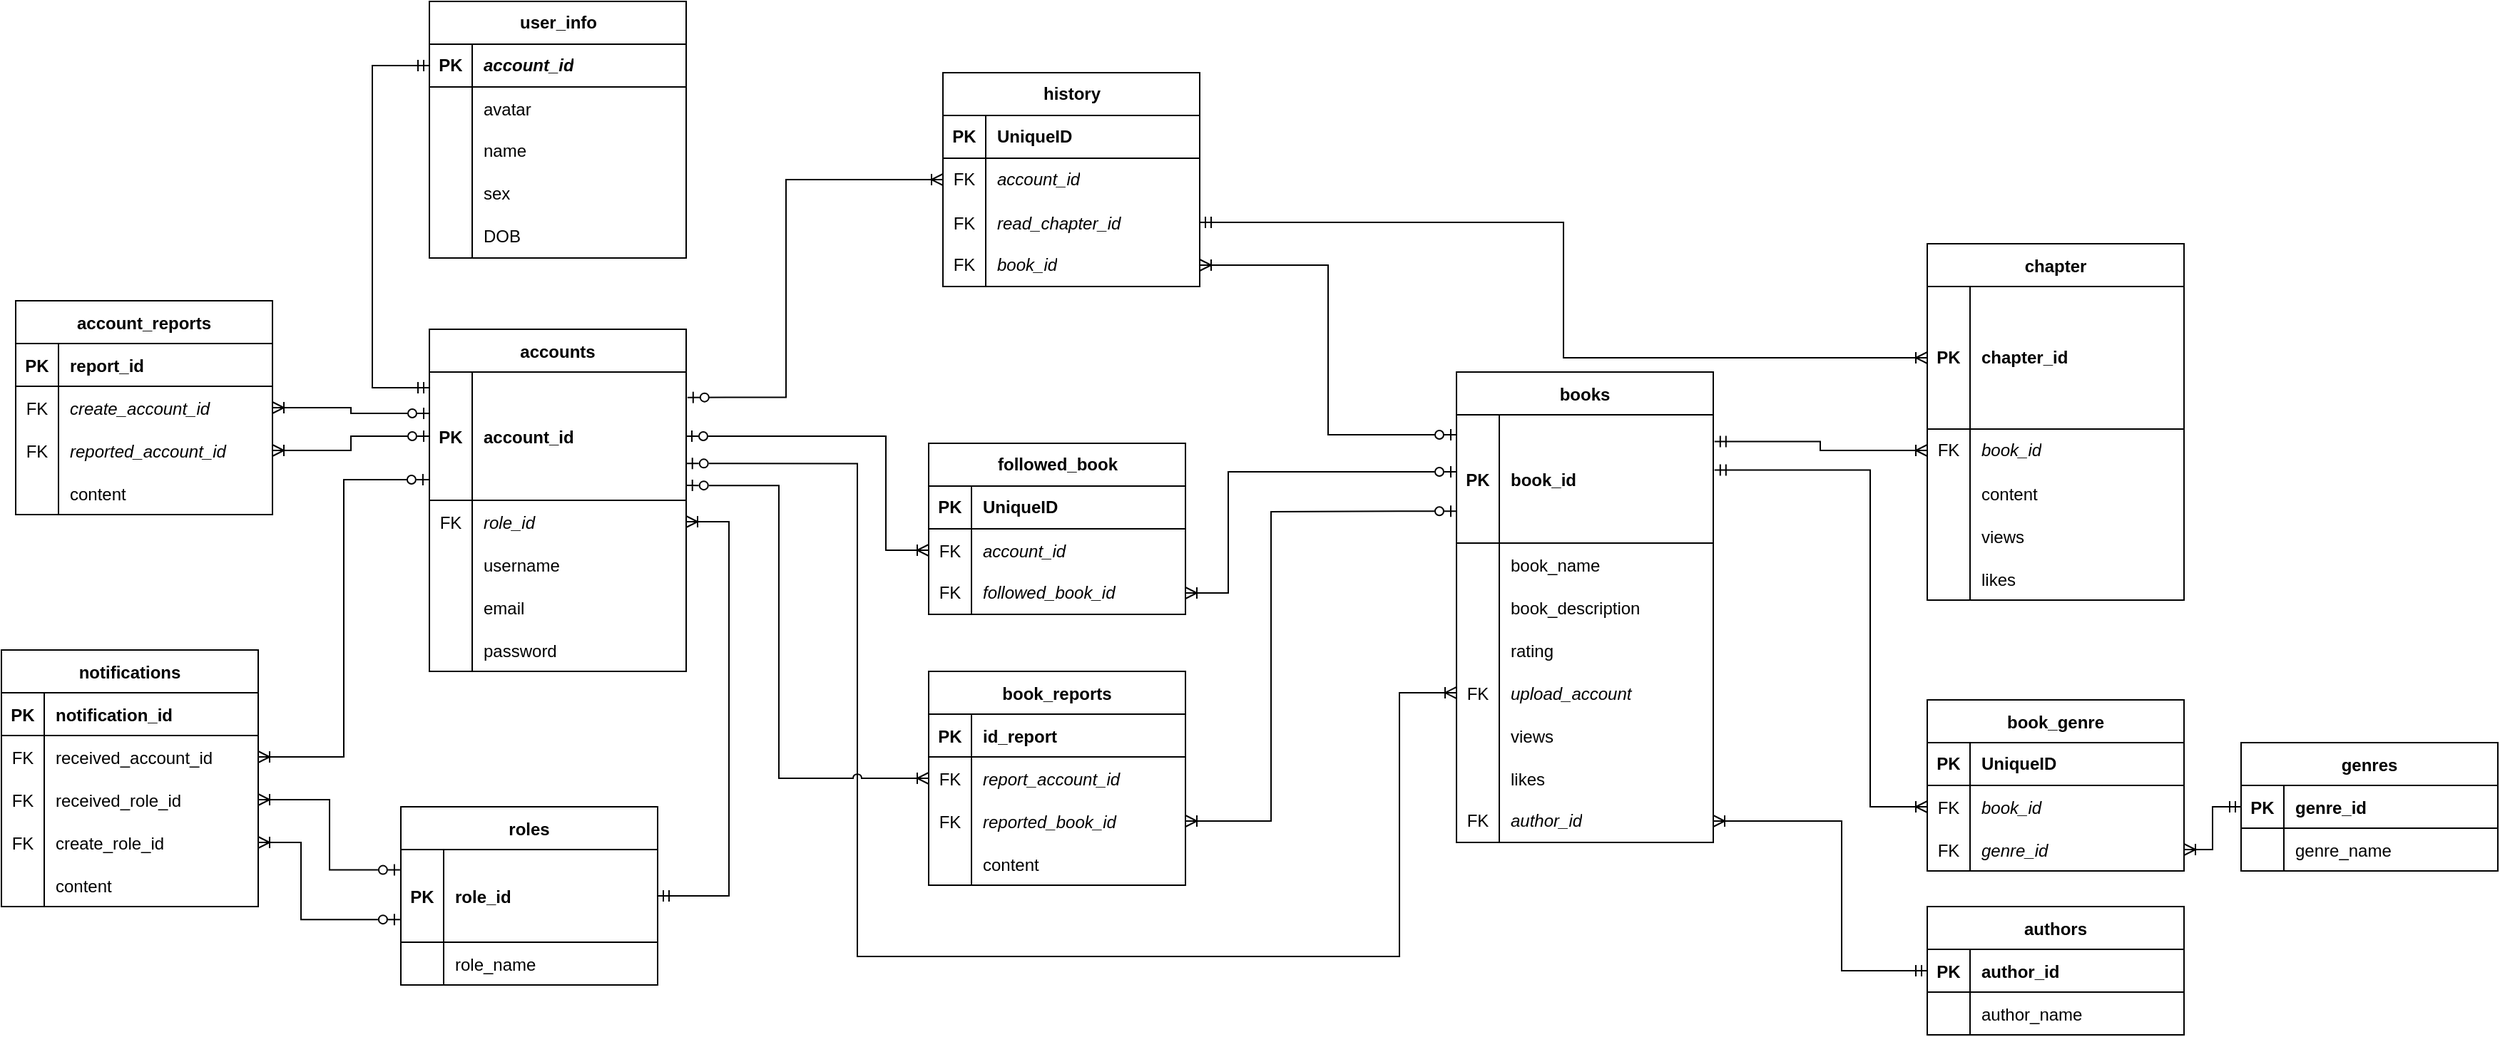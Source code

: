<mxfile version="21.0.6" type="github">
  <diagram id="R2lEEEUBdFMjLlhIrx00" name="Page-1">
    <mxGraphModel dx="2425" dy="2008" grid="1" gridSize="10" guides="1" tooltips="1" connect="1" arrows="1" fold="1" page="1" pageScale="1" pageWidth="850" pageHeight="1100" math="0" shadow="0" extFonts="Permanent Marker^https://fonts.googleapis.com/css?family=Permanent+Marker">
      <root>
        <mxCell id="0" />
        <mxCell id="1" parent="0" />
        <mxCell id="GHKamP5YB_y3sNLGAk13-12" value="accounts" style="shape=table;startSize=30;container=1;collapsible=1;childLayout=tableLayout;fixedRows=1;rowLines=0;fontStyle=1;align=center;resizeLast=1;rounded=0;shadow=0;sketch=0;" parent="1" vertex="1">
          <mxGeometry x="90" y="170" width="180" height="240" as="geometry" />
        </mxCell>
        <mxCell id="GHKamP5YB_y3sNLGAk13-13" value="" style="shape=tableRow;horizontal=0;startSize=0;swimlaneHead=0;swimlaneBody=0;fillColor=none;collapsible=0;dropTarget=0;points=[[0,0.5],[1,0.5]];portConstraint=eastwest;top=0;left=0;right=0;bottom=1;rounded=0;shadow=0;sketch=0;" parent="GHKamP5YB_y3sNLGAk13-12" vertex="1">
          <mxGeometry y="30" width="180" height="90" as="geometry" />
        </mxCell>
        <mxCell id="GHKamP5YB_y3sNLGAk13-14" value="PK" style="shape=partialRectangle;connectable=0;fillColor=none;top=0;left=0;bottom=0;right=0;fontStyle=1;overflow=hidden;rounded=0;shadow=0;sketch=0;" parent="GHKamP5YB_y3sNLGAk13-13" vertex="1">
          <mxGeometry width="30" height="90" as="geometry">
            <mxRectangle width="30" height="90" as="alternateBounds" />
          </mxGeometry>
        </mxCell>
        <mxCell id="GHKamP5YB_y3sNLGAk13-15" value="account_id" style="shape=partialRectangle;connectable=0;fillColor=none;top=0;left=0;bottom=0;right=0;align=left;spacingLeft=6;fontStyle=1;overflow=hidden;rounded=0;shadow=0;sketch=0;" parent="GHKamP5YB_y3sNLGAk13-13" vertex="1">
          <mxGeometry x="30" width="150" height="90" as="geometry">
            <mxRectangle width="150" height="90" as="alternateBounds" />
          </mxGeometry>
        </mxCell>
        <mxCell id="GHKamP5YB_y3sNLGAk13-104" value="" style="shape=tableRow;horizontal=0;startSize=0;swimlaneHead=0;swimlaneBody=0;fillColor=none;collapsible=0;dropTarget=0;points=[[0,0.5],[1,0.5]];portConstraint=eastwest;top=0;left=0;right=0;bottom=0;rounded=0;shadow=0;sketch=0;" parent="GHKamP5YB_y3sNLGAk13-12" vertex="1">
          <mxGeometry y="120" width="180" height="30" as="geometry" />
        </mxCell>
        <mxCell id="GHKamP5YB_y3sNLGAk13-105" value="FK" style="shape=partialRectangle;connectable=0;fillColor=none;top=0;left=0;bottom=0;right=0;editable=1;overflow=hidden;rounded=0;shadow=0;sketch=0;fontStyle=0" parent="GHKamP5YB_y3sNLGAk13-104" vertex="1">
          <mxGeometry width="30" height="30" as="geometry">
            <mxRectangle width="30" height="30" as="alternateBounds" />
          </mxGeometry>
        </mxCell>
        <mxCell id="GHKamP5YB_y3sNLGAk13-106" value="role_id" style="shape=partialRectangle;connectable=0;fillColor=none;top=0;left=0;bottom=0;right=0;align=left;spacingLeft=6;overflow=hidden;rounded=0;shadow=0;sketch=0;fontStyle=2" parent="GHKamP5YB_y3sNLGAk13-104" vertex="1">
          <mxGeometry x="30" width="150" height="30" as="geometry">
            <mxRectangle width="150" height="30" as="alternateBounds" />
          </mxGeometry>
        </mxCell>
        <mxCell id="GHKamP5YB_y3sNLGAk13-16" value="" style="shape=tableRow;horizontal=0;startSize=0;swimlaneHead=0;swimlaneBody=0;fillColor=none;collapsible=0;dropTarget=0;points=[[0,0.5],[1,0.5]];portConstraint=eastwest;top=0;left=0;right=0;bottom=0;rounded=0;shadow=0;sketch=0;" parent="GHKamP5YB_y3sNLGAk13-12" vertex="1">
          <mxGeometry y="150" width="180" height="30" as="geometry" />
        </mxCell>
        <mxCell id="GHKamP5YB_y3sNLGAk13-17" value="" style="shape=partialRectangle;connectable=0;fillColor=none;top=0;left=0;bottom=0;right=0;editable=1;overflow=hidden;rounded=0;shadow=0;sketch=0;" parent="GHKamP5YB_y3sNLGAk13-16" vertex="1">
          <mxGeometry width="30" height="30" as="geometry">
            <mxRectangle width="30" height="30" as="alternateBounds" />
          </mxGeometry>
        </mxCell>
        <mxCell id="GHKamP5YB_y3sNLGAk13-18" value="username" style="shape=partialRectangle;connectable=0;fillColor=none;top=0;left=0;bottom=0;right=0;align=left;spacingLeft=6;overflow=hidden;rounded=0;shadow=0;sketch=0;" parent="GHKamP5YB_y3sNLGAk13-16" vertex="1">
          <mxGeometry x="30" width="150" height="30" as="geometry">
            <mxRectangle width="150" height="30" as="alternateBounds" />
          </mxGeometry>
        </mxCell>
        <mxCell id="GHKamP5YB_y3sNLGAk13-19" value="" style="shape=tableRow;horizontal=0;startSize=0;swimlaneHead=0;swimlaneBody=0;fillColor=none;collapsible=0;dropTarget=0;points=[[0,0.5],[1,0.5]];portConstraint=eastwest;top=0;left=0;right=0;bottom=0;rounded=0;shadow=0;sketch=0;" parent="GHKamP5YB_y3sNLGAk13-12" vertex="1">
          <mxGeometry y="180" width="180" height="30" as="geometry" />
        </mxCell>
        <mxCell id="GHKamP5YB_y3sNLGAk13-20" value="" style="shape=partialRectangle;connectable=0;fillColor=none;top=0;left=0;bottom=0;right=0;editable=1;overflow=hidden;rounded=0;shadow=0;sketch=0;" parent="GHKamP5YB_y3sNLGAk13-19" vertex="1">
          <mxGeometry width="30" height="30" as="geometry">
            <mxRectangle width="30" height="30" as="alternateBounds" />
          </mxGeometry>
        </mxCell>
        <mxCell id="GHKamP5YB_y3sNLGAk13-21" value="email" style="shape=partialRectangle;connectable=0;fillColor=none;top=0;left=0;bottom=0;right=0;align=left;spacingLeft=6;overflow=hidden;rounded=0;shadow=0;sketch=0;" parent="GHKamP5YB_y3sNLGAk13-19" vertex="1">
          <mxGeometry x="30" width="150" height="30" as="geometry">
            <mxRectangle width="150" height="30" as="alternateBounds" />
          </mxGeometry>
        </mxCell>
        <mxCell id="GHKamP5YB_y3sNLGAk13-22" value="" style="shape=tableRow;horizontal=0;startSize=0;swimlaneHead=0;swimlaneBody=0;fillColor=none;collapsible=0;dropTarget=0;points=[[0,0.5],[1,0.5]];portConstraint=eastwest;top=0;left=0;right=0;bottom=0;rounded=0;shadow=0;sketch=0;" parent="GHKamP5YB_y3sNLGAk13-12" vertex="1">
          <mxGeometry y="210" width="180" height="30" as="geometry" />
        </mxCell>
        <mxCell id="GHKamP5YB_y3sNLGAk13-23" value="" style="shape=partialRectangle;connectable=0;fillColor=none;top=0;left=0;bottom=0;right=0;editable=1;overflow=hidden;rounded=0;shadow=0;sketch=0;" parent="GHKamP5YB_y3sNLGAk13-22" vertex="1">
          <mxGeometry width="30" height="30" as="geometry">
            <mxRectangle width="30" height="30" as="alternateBounds" />
          </mxGeometry>
        </mxCell>
        <mxCell id="GHKamP5YB_y3sNLGAk13-24" value="password" style="shape=partialRectangle;connectable=0;fillColor=none;top=0;left=0;bottom=0;right=0;align=left;spacingLeft=6;overflow=hidden;rounded=0;shadow=0;sketch=0;" parent="GHKamP5YB_y3sNLGAk13-22" vertex="1">
          <mxGeometry x="30" width="150" height="30" as="geometry">
            <mxRectangle width="150" height="30" as="alternateBounds" />
          </mxGeometry>
        </mxCell>
        <mxCell id="GHKamP5YB_y3sNLGAk13-25" value="account_reports" style="shape=table;startSize=30;container=1;collapsible=1;childLayout=tableLayout;fixedRows=1;rowLines=0;fontStyle=1;align=center;resizeLast=1;rounded=0;shadow=0;sketch=0;" parent="1" vertex="1">
          <mxGeometry x="-200" y="150" width="180" height="150" as="geometry">
            <mxRectangle x="-200" y="150" width="140" height="30" as="alternateBounds" />
          </mxGeometry>
        </mxCell>
        <mxCell id="GHKamP5YB_y3sNLGAk13-26" value="" style="shape=tableRow;horizontal=0;startSize=0;swimlaneHead=0;swimlaneBody=0;fillColor=none;collapsible=0;dropTarget=0;points=[[0,0.5],[1,0.5]];portConstraint=eastwest;top=0;left=0;right=0;bottom=1;rounded=0;shadow=0;sketch=0;" parent="GHKamP5YB_y3sNLGAk13-25" vertex="1">
          <mxGeometry y="30" width="180" height="30" as="geometry" />
        </mxCell>
        <mxCell id="GHKamP5YB_y3sNLGAk13-27" value="PK" style="shape=partialRectangle;connectable=0;fillColor=none;top=0;left=0;bottom=0;right=0;fontStyle=1;overflow=hidden;rounded=0;shadow=0;sketch=0;" parent="GHKamP5YB_y3sNLGAk13-26" vertex="1">
          <mxGeometry width="30" height="30" as="geometry">
            <mxRectangle width="30" height="30" as="alternateBounds" />
          </mxGeometry>
        </mxCell>
        <mxCell id="GHKamP5YB_y3sNLGAk13-28" value="report_id" style="shape=partialRectangle;connectable=0;fillColor=none;top=0;left=0;bottom=0;right=0;align=left;spacingLeft=6;fontStyle=1;overflow=hidden;rounded=0;shadow=0;sketch=0;" parent="GHKamP5YB_y3sNLGAk13-26" vertex="1">
          <mxGeometry x="30" width="150" height="30" as="geometry">
            <mxRectangle width="150" height="30" as="alternateBounds" />
          </mxGeometry>
        </mxCell>
        <mxCell id="GHKamP5YB_y3sNLGAk13-29" value="" style="shape=tableRow;horizontal=0;startSize=0;swimlaneHead=0;swimlaneBody=0;fillColor=none;collapsible=0;dropTarget=0;points=[[0,0.5],[1,0.5]];portConstraint=eastwest;top=0;left=0;right=0;bottom=0;rounded=0;shadow=0;sketch=0;" parent="GHKamP5YB_y3sNLGAk13-25" vertex="1">
          <mxGeometry y="60" width="180" height="30" as="geometry" />
        </mxCell>
        <mxCell id="GHKamP5YB_y3sNLGAk13-30" value="FK" style="shape=partialRectangle;connectable=0;fillColor=none;top=0;left=0;bottom=0;right=0;editable=1;overflow=hidden;rounded=0;shadow=0;sketch=0;fontStyle=0" parent="GHKamP5YB_y3sNLGAk13-29" vertex="1">
          <mxGeometry width="30" height="30" as="geometry">
            <mxRectangle width="30" height="30" as="alternateBounds" />
          </mxGeometry>
        </mxCell>
        <mxCell id="GHKamP5YB_y3sNLGAk13-31" value="create_account_id" style="shape=partialRectangle;connectable=0;fillColor=none;top=0;left=0;bottom=0;right=0;align=left;spacingLeft=6;overflow=hidden;rounded=0;shadow=0;sketch=0;fontStyle=2" parent="GHKamP5YB_y3sNLGAk13-29" vertex="1">
          <mxGeometry x="30" width="150" height="30" as="geometry">
            <mxRectangle width="150" height="30" as="alternateBounds" />
          </mxGeometry>
        </mxCell>
        <mxCell id="GHKamP5YB_y3sNLGAk13-32" value="" style="shape=tableRow;horizontal=0;startSize=0;swimlaneHead=0;swimlaneBody=0;fillColor=none;collapsible=0;dropTarget=0;points=[[0,0.5],[1,0.5]];portConstraint=eastwest;top=0;left=0;right=0;bottom=0;rounded=0;shadow=0;sketch=0;" parent="GHKamP5YB_y3sNLGAk13-25" vertex="1">
          <mxGeometry y="90" width="180" height="30" as="geometry" />
        </mxCell>
        <mxCell id="GHKamP5YB_y3sNLGAk13-33" value="FK" style="shape=partialRectangle;connectable=0;fillColor=none;top=0;left=0;bottom=0;right=0;editable=1;overflow=hidden;rounded=0;shadow=0;sketch=0;fontStyle=0" parent="GHKamP5YB_y3sNLGAk13-32" vertex="1">
          <mxGeometry width="30" height="30" as="geometry">
            <mxRectangle width="30" height="30" as="alternateBounds" />
          </mxGeometry>
        </mxCell>
        <mxCell id="GHKamP5YB_y3sNLGAk13-34" value="reported_account_id" style="shape=partialRectangle;connectable=0;fillColor=none;top=0;left=0;bottom=0;right=0;align=left;spacingLeft=6;overflow=hidden;rounded=0;shadow=0;sketch=0;fontStyle=2" parent="GHKamP5YB_y3sNLGAk13-32" vertex="1">
          <mxGeometry x="30" width="150" height="30" as="geometry">
            <mxRectangle width="150" height="30" as="alternateBounds" />
          </mxGeometry>
        </mxCell>
        <mxCell id="GHKamP5YB_y3sNLGAk13-35" value="" style="shape=tableRow;horizontal=0;startSize=0;swimlaneHead=0;swimlaneBody=0;fillColor=none;collapsible=0;dropTarget=0;points=[[0,0.5],[1,0.5]];portConstraint=eastwest;top=0;left=0;right=0;bottom=0;rounded=0;shadow=0;sketch=0;" parent="GHKamP5YB_y3sNLGAk13-25" vertex="1">
          <mxGeometry y="120" width="180" height="30" as="geometry" />
        </mxCell>
        <mxCell id="GHKamP5YB_y3sNLGAk13-36" value="" style="shape=partialRectangle;connectable=0;fillColor=none;top=0;left=0;bottom=0;right=0;editable=1;overflow=hidden;rounded=0;shadow=0;sketch=0;" parent="GHKamP5YB_y3sNLGAk13-35" vertex="1">
          <mxGeometry width="30" height="30" as="geometry">
            <mxRectangle width="30" height="30" as="alternateBounds" />
          </mxGeometry>
        </mxCell>
        <mxCell id="GHKamP5YB_y3sNLGAk13-37" value="content" style="shape=partialRectangle;connectable=0;fillColor=none;top=0;left=0;bottom=0;right=0;align=left;spacingLeft=6;overflow=hidden;rounded=0;shadow=0;sketch=0;" parent="GHKamP5YB_y3sNLGAk13-35" vertex="1">
          <mxGeometry x="30" width="150" height="30" as="geometry">
            <mxRectangle width="150" height="30" as="alternateBounds" />
          </mxGeometry>
        </mxCell>
        <mxCell id="GHKamP5YB_y3sNLGAk13-51" value="books" style="shape=table;startSize=30;container=1;collapsible=1;childLayout=tableLayout;fixedRows=1;rowLines=0;fontStyle=1;align=center;resizeLast=1;rounded=0;shadow=0;sketch=0;" parent="1" vertex="1">
          <mxGeometry x="810" y="200" width="180" height="330" as="geometry" />
        </mxCell>
        <mxCell id="GHKamP5YB_y3sNLGAk13-52" value="" style="shape=tableRow;horizontal=0;startSize=0;swimlaneHead=0;swimlaneBody=0;fillColor=none;collapsible=0;dropTarget=0;points=[[0,0.5],[1,0.5]];portConstraint=eastwest;top=0;left=0;right=0;bottom=1;rounded=0;shadow=0;sketch=0;" parent="GHKamP5YB_y3sNLGAk13-51" vertex="1">
          <mxGeometry y="30" width="180" height="90" as="geometry" />
        </mxCell>
        <mxCell id="GHKamP5YB_y3sNLGAk13-53" value="PK" style="shape=partialRectangle;connectable=0;fillColor=none;top=0;left=0;bottom=0;right=0;fontStyle=1;overflow=hidden;rounded=0;shadow=0;sketch=0;" parent="GHKamP5YB_y3sNLGAk13-52" vertex="1">
          <mxGeometry width="30" height="90" as="geometry">
            <mxRectangle width="30" height="90" as="alternateBounds" />
          </mxGeometry>
        </mxCell>
        <mxCell id="GHKamP5YB_y3sNLGAk13-54" value="book_id" style="shape=partialRectangle;connectable=0;fillColor=none;top=0;left=0;bottom=0;right=0;align=left;spacingLeft=6;fontStyle=1;overflow=hidden;rounded=0;shadow=0;sketch=0;" parent="GHKamP5YB_y3sNLGAk13-52" vertex="1">
          <mxGeometry x="30" width="150" height="90" as="geometry">
            <mxRectangle width="150" height="90" as="alternateBounds" />
          </mxGeometry>
        </mxCell>
        <mxCell id="GHKamP5YB_y3sNLGAk13-81" value="" style="shape=tableRow;horizontal=0;startSize=0;swimlaneHead=0;swimlaneBody=0;fillColor=none;collapsible=0;dropTarget=0;points=[[0,0.5],[1,0.5]];portConstraint=eastwest;top=0;left=0;right=0;bottom=0;rounded=0;shadow=0;sketch=0;" parent="GHKamP5YB_y3sNLGAk13-51" vertex="1">
          <mxGeometry y="120" width="180" height="30" as="geometry" />
        </mxCell>
        <mxCell id="GHKamP5YB_y3sNLGAk13-82" value="" style="shape=partialRectangle;connectable=0;fillColor=none;top=0;left=0;bottom=0;right=0;editable=1;overflow=hidden;rounded=0;shadow=0;sketch=0;" parent="GHKamP5YB_y3sNLGAk13-81" vertex="1">
          <mxGeometry width="30" height="30" as="geometry">
            <mxRectangle width="30" height="30" as="alternateBounds" />
          </mxGeometry>
        </mxCell>
        <mxCell id="GHKamP5YB_y3sNLGAk13-83" value="book_name" style="shape=partialRectangle;connectable=0;fillColor=none;top=0;left=0;bottom=0;right=0;align=left;spacingLeft=6;overflow=hidden;rounded=0;shadow=0;sketch=0;" parent="GHKamP5YB_y3sNLGAk13-81" vertex="1">
          <mxGeometry x="30" width="150" height="30" as="geometry">
            <mxRectangle width="150" height="30" as="alternateBounds" />
          </mxGeometry>
        </mxCell>
        <mxCell id="GHKamP5YB_y3sNLGAk13-84" value="" style="shape=tableRow;horizontal=0;startSize=0;swimlaneHead=0;swimlaneBody=0;fillColor=none;collapsible=0;dropTarget=0;points=[[0,0.5],[1,0.5]];portConstraint=eastwest;top=0;left=0;right=0;bottom=0;rounded=0;shadow=0;sketch=0;" parent="GHKamP5YB_y3sNLGAk13-51" vertex="1">
          <mxGeometry y="150" width="180" height="30" as="geometry" />
        </mxCell>
        <mxCell id="GHKamP5YB_y3sNLGAk13-85" value="" style="shape=partialRectangle;connectable=0;fillColor=none;top=0;left=0;bottom=0;right=0;editable=1;overflow=hidden;rounded=0;shadow=0;sketch=0;" parent="GHKamP5YB_y3sNLGAk13-84" vertex="1">
          <mxGeometry width="30" height="30" as="geometry">
            <mxRectangle width="30" height="30" as="alternateBounds" />
          </mxGeometry>
        </mxCell>
        <mxCell id="GHKamP5YB_y3sNLGAk13-86" value="book_description" style="shape=partialRectangle;connectable=0;fillColor=none;top=0;left=0;bottom=0;right=0;align=left;spacingLeft=6;overflow=hidden;rounded=0;shadow=0;sketch=0;" parent="GHKamP5YB_y3sNLGAk13-84" vertex="1">
          <mxGeometry x="30" width="150" height="30" as="geometry">
            <mxRectangle width="150" height="30" as="alternateBounds" />
          </mxGeometry>
        </mxCell>
        <mxCell id="GHKamP5YB_y3sNLGAk13-119" value="" style="shape=tableRow;horizontal=0;startSize=0;swimlaneHead=0;swimlaneBody=0;fillColor=none;collapsible=0;dropTarget=0;points=[[0,0.5],[1,0.5]];portConstraint=eastwest;top=0;left=0;right=0;bottom=0;rounded=0;shadow=0;sketch=0;" parent="GHKamP5YB_y3sNLGAk13-51" vertex="1">
          <mxGeometry y="180" width="180" height="30" as="geometry" />
        </mxCell>
        <mxCell id="GHKamP5YB_y3sNLGAk13-120" value="" style="shape=partialRectangle;connectable=0;fillColor=none;top=0;left=0;bottom=0;right=0;editable=1;overflow=hidden;rounded=0;shadow=0;sketch=0;" parent="GHKamP5YB_y3sNLGAk13-119" vertex="1">
          <mxGeometry width="30" height="30" as="geometry">
            <mxRectangle width="30" height="30" as="alternateBounds" />
          </mxGeometry>
        </mxCell>
        <mxCell id="GHKamP5YB_y3sNLGAk13-121" value="rating" style="shape=partialRectangle;connectable=0;fillColor=none;top=0;left=0;bottom=0;right=0;align=left;spacingLeft=6;overflow=hidden;rounded=0;shadow=0;sketch=0;" parent="GHKamP5YB_y3sNLGAk13-119" vertex="1">
          <mxGeometry x="30" width="150" height="30" as="geometry">
            <mxRectangle width="150" height="30" as="alternateBounds" />
          </mxGeometry>
        </mxCell>
        <mxCell id="GHKamP5YB_y3sNLGAk13-169" value="" style="shape=tableRow;horizontal=0;startSize=0;swimlaneHead=0;swimlaneBody=0;fillColor=none;collapsible=0;dropTarget=0;points=[[0,0.5],[1,0.5]];portConstraint=eastwest;top=0;left=0;right=0;bottom=0;rounded=0;shadow=0;sketch=0;strokeColor=default;" parent="GHKamP5YB_y3sNLGAk13-51" vertex="1">
          <mxGeometry y="210" width="180" height="30" as="geometry" />
        </mxCell>
        <mxCell id="GHKamP5YB_y3sNLGAk13-170" value="FK" style="shape=partialRectangle;connectable=0;fillColor=none;top=0;left=0;bottom=0;right=0;editable=1;overflow=hidden;rounded=0;shadow=0;sketch=0;strokeColor=default;fontStyle=0" parent="GHKamP5YB_y3sNLGAk13-169" vertex="1">
          <mxGeometry width="30" height="30" as="geometry">
            <mxRectangle width="30" height="30" as="alternateBounds" />
          </mxGeometry>
        </mxCell>
        <mxCell id="GHKamP5YB_y3sNLGAk13-171" value="upload_account" style="shape=partialRectangle;connectable=0;fillColor=none;top=0;left=0;bottom=0;right=0;align=left;spacingLeft=6;overflow=hidden;rounded=0;shadow=0;sketch=0;strokeColor=default;fontStyle=2" parent="GHKamP5YB_y3sNLGAk13-169" vertex="1">
          <mxGeometry x="30" width="150" height="30" as="geometry">
            <mxRectangle width="150" height="30" as="alternateBounds" />
          </mxGeometry>
        </mxCell>
        <mxCell id="GHKamP5YB_y3sNLGAk13-116" value="" style="shape=tableRow;horizontal=0;startSize=0;swimlaneHead=0;swimlaneBody=0;fillColor=none;collapsible=0;dropTarget=0;points=[[0,0.5],[1,0.5]];portConstraint=eastwest;top=0;left=0;right=0;bottom=0;rounded=0;shadow=0;sketch=0;" parent="GHKamP5YB_y3sNLGAk13-51" vertex="1">
          <mxGeometry y="240" width="180" height="30" as="geometry" />
        </mxCell>
        <mxCell id="GHKamP5YB_y3sNLGAk13-117" value="" style="shape=partialRectangle;connectable=0;fillColor=none;top=0;left=0;bottom=0;right=0;editable=1;overflow=hidden;rounded=0;shadow=0;sketch=0;" parent="GHKamP5YB_y3sNLGAk13-116" vertex="1">
          <mxGeometry width="30" height="30" as="geometry">
            <mxRectangle width="30" height="30" as="alternateBounds" />
          </mxGeometry>
        </mxCell>
        <mxCell id="GHKamP5YB_y3sNLGAk13-118" value="views" style="shape=partialRectangle;connectable=0;fillColor=none;top=0;left=0;bottom=0;right=0;align=left;spacingLeft=6;overflow=hidden;rounded=0;shadow=0;sketch=0;" parent="GHKamP5YB_y3sNLGAk13-116" vertex="1">
          <mxGeometry x="30" width="150" height="30" as="geometry">
            <mxRectangle width="150" height="30" as="alternateBounds" />
          </mxGeometry>
        </mxCell>
        <mxCell id="GHKamP5YB_y3sNLGAk13-112" value="" style="shape=tableRow;horizontal=0;startSize=0;swimlaneHead=0;swimlaneBody=0;fillColor=none;collapsible=0;dropTarget=0;points=[[0,0.5],[1,0.5]];portConstraint=eastwest;top=0;left=0;right=0;bottom=0;rounded=0;shadow=0;sketch=0;" parent="GHKamP5YB_y3sNLGAk13-51" vertex="1">
          <mxGeometry y="270" width="180" height="30" as="geometry" />
        </mxCell>
        <mxCell id="GHKamP5YB_y3sNLGAk13-113" value="" style="shape=partialRectangle;connectable=0;fillColor=none;top=0;left=0;bottom=0;right=0;editable=1;overflow=hidden;rounded=0;shadow=0;sketch=0;" parent="GHKamP5YB_y3sNLGAk13-112" vertex="1">
          <mxGeometry width="30" height="30" as="geometry">
            <mxRectangle width="30" height="30" as="alternateBounds" />
          </mxGeometry>
        </mxCell>
        <mxCell id="GHKamP5YB_y3sNLGAk13-114" value="likes" style="shape=partialRectangle;connectable=0;fillColor=none;top=0;left=0;bottom=0;right=0;align=left;spacingLeft=6;overflow=hidden;rounded=0;shadow=0;sketch=0;" parent="GHKamP5YB_y3sNLGAk13-112" vertex="1">
          <mxGeometry x="30" width="150" height="30" as="geometry">
            <mxRectangle width="150" height="30" as="alternateBounds" />
          </mxGeometry>
        </mxCell>
        <mxCell id="H1heseHU0oDnGUnRX-2n-2" value="" style="shape=tableRow;horizontal=0;startSize=0;swimlaneHead=0;swimlaneBody=0;fillColor=none;collapsible=0;dropTarget=0;points=[[0,0.5],[1,0.5]];portConstraint=eastwest;top=0;left=0;right=0;bottom=0;" vertex="1" parent="GHKamP5YB_y3sNLGAk13-51">
          <mxGeometry y="300" width="180" height="30" as="geometry" />
        </mxCell>
        <mxCell id="H1heseHU0oDnGUnRX-2n-3" value="FK" style="shape=partialRectangle;connectable=0;fillColor=none;top=0;left=0;bottom=0;right=0;fontStyle=0;overflow=hidden;whiteSpace=wrap;html=1;" vertex="1" parent="H1heseHU0oDnGUnRX-2n-2">
          <mxGeometry width="30" height="30" as="geometry">
            <mxRectangle width="30" height="30" as="alternateBounds" />
          </mxGeometry>
        </mxCell>
        <mxCell id="H1heseHU0oDnGUnRX-2n-4" value="&lt;i&gt;author_id&lt;/i&gt;" style="shape=partialRectangle;connectable=0;fillColor=none;top=0;left=0;bottom=0;right=0;align=left;spacingLeft=6;fontStyle=0;overflow=hidden;whiteSpace=wrap;html=1;" vertex="1" parent="H1heseHU0oDnGUnRX-2n-2">
          <mxGeometry x="30" width="150" height="30" as="geometry">
            <mxRectangle width="150" height="30" as="alternateBounds" />
          </mxGeometry>
        </mxCell>
        <mxCell id="GHKamP5YB_y3sNLGAk13-64" value="notifications" style="shape=table;startSize=30;container=1;collapsible=1;childLayout=tableLayout;fixedRows=1;rowLines=0;fontStyle=1;align=center;resizeLast=1;rounded=0;shadow=0;sketch=0;" parent="1" vertex="1">
          <mxGeometry x="-210" y="395" width="180" height="180" as="geometry" />
        </mxCell>
        <mxCell id="GHKamP5YB_y3sNLGAk13-65" value="" style="shape=tableRow;horizontal=0;startSize=0;swimlaneHead=0;swimlaneBody=0;fillColor=none;collapsible=0;dropTarget=0;points=[[0,0.5],[1,0.5]];portConstraint=eastwest;top=0;left=0;right=0;bottom=1;rounded=0;shadow=0;sketch=0;" parent="GHKamP5YB_y3sNLGAk13-64" vertex="1">
          <mxGeometry y="30" width="180" height="30" as="geometry" />
        </mxCell>
        <mxCell id="GHKamP5YB_y3sNLGAk13-66" value="PK" style="shape=partialRectangle;connectable=0;fillColor=none;top=0;left=0;bottom=0;right=0;fontStyle=1;overflow=hidden;rounded=0;shadow=0;sketch=0;" parent="GHKamP5YB_y3sNLGAk13-65" vertex="1">
          <mxGeometry width="30" height="30" as="geometry">
            <mxRectangle width="30" height="30" as="alternateBounds" />
          </mxGeometry>
        </mxCell>
        <mxCell id="GHKamP5YB_y3sNLGAk13-67" value="notification_id" style="shape=partialRectangle;connectable=0;fillColor=none;top=0;left=0;bottom=0;right=0;align=left;spacingLeft=6;fontStyle=1;overflow=hidden;rounded=0;shadow=0;sketch=0;" parent="GHKamP5YB_y3sNLGAk13-65" vertex="1">
          <mxGeometry x="30" width="150" height="30" as="geometry">
            <mxRectangle width="150" height="30" as="alternateBounds" />
          </mxGeometry>
        </mxCell>
        <mxCell id="GHKamP5YB_y3sNLGAk13-184" value="" style="shape=tableRow;horizontal=0;startSize=0;swimlaneHead=0;swimlaneBody=0;fillColor=none;collapsible=0;dropTarget=0;points=[[0,0.5],[1,0.5]];portConstraint=eastwest;top=0;left=0;right=0;bottom=0;rounded=0;shadow=0;sketch=0;strokeColor=default;" parent="GHKamP5YB_y3sNLGAk13-64" vertex="1">
          <mxGeometry y="60" width="180" height="30" as="geometry" />
        </mxCell>
        <mxCell id="GHKamP5YB_y3sNLGAk13-185" value="FK" style="shape=partialRectangle;connectable=0;fillColor=none;top=0;left=0;bottom=0;right=0;editable=1;overflow=hidden;rounded=0;shadow=0;sketch=0;strokeColor=default;fontStyle=0" parent="GHKamP5YB_y3sNLGAk13-184" vertex="1">
          <mxGeometry width="30" height="30" as="geometry">
            <mxRectangle width="30" height="30" as="alternateBounds" />
          </mxGeometry>
        </mxCell>
        <mxCell id="GHKamP5YB_y3sNLGAk13-186" value="received_account_id" style="shape=partialRectangle;connectable=0;fillColor=none;top=0;left=0;bottom=0;right=0;align=left;spacingLeft=6;overflow=hidden;rounded=0;shadow=0;sketch=0;strokeColor=default;" parent="GHKamP5YB_y3sNLGAk13-184" vertex="1">
          <mxGeometry x="30" width="150" height="30" as="geometry">
            <mxRectangle width="150" height="30" as="alternateBounds" />
          </mxGeometry>
        </mxCell>
        <mxCell id="GHKamP5YB_y3sNLGAk13-188" value="" style="shape=tableRow;horizontal=0;startSize=0;swimlaneHead=0;swimlaneBody=0;fillColor=none;collapsible=0;dropTarget=0;points=[[0,0.5],[1,0.5]];portConstraint=eastwest;top=0;left=0;right=0;bottom=0;rounded=0;shadow=0;sketch=0;strokeColor=default;" parent="GHKamP5YB_y3sNLGAk13-64" vertex="1">
          <mxGeometry y="90" width="180" height="30" as="geometry" />
        </mxCell>
        <mxCell id="GHKamP5YB_y3sNLGAk13-189" value="FK" style="shape=partialRectangle;connectable=0;fillColor=none;top=0;left=0;bottom=0;right=0;editable=1;overflow=hidden;rounded=0;shadow=0;sketch=0;strokeColor=default;fontStyle=0" parent="GHKamP5YB_y3sNLGAk13-188" vertex="1">
          <mxGeometry width="30" height="30" as="geometry">
            <mxRectangle width="30" height="30" as="alternateBounds" />
          </mxGeometry>
        </mxCell>
        <mxCell id="GHKamP5YB_y3sNLGAk13-190" value="received_role_id" style="shape=partialRectangle;connectable=0;fillColor=none;top=0;left=0;bottom=0;right=0;align=left;spacingLeft=6;overflow=hidden;rounded=0;shadow=0;sketch=0;strokeColor=default;" parent="GHKamP5YB_y3sNLGAk13-188" vertex="1">
          <mxGeometry x="30" width="150" height="30" as="geometry">
            <mxRectangle width="150" height="30" as="alternateBounds" />
          </mxGeometry>
        </mxCell>
        <mxCell id="GHKamP5YB_y3sNLGAk13-180" value="" style="shape=tableRow;horizontal=0;startSize=0;swimlaneHead=0;swimlaneBody=0;fillColor=none;collapsible=0;dropTarget=0;points=[[0,0.5],[1,0.5]];portConstraint=eastwest;top=0;left=0;right=0;bottom=0;rounded=0;shadow=0;sketch=0;strokeColor=default;" parent="GHKamP5YB_y3sNLGAk13-64" vertex="1">
          <mxGeometry y="120" width="180" height="30" as="geometry" />
        </mxCell>
        <mxCell id="GHKamP5YB_y3sNLGAk13-181" value="FK" style="shape=partialRectangle;connectable=0;fillColor=none;top=0;left=0;bottom=0;right=0;editable=1;overflow=hidden;rounded=0;shadow=0;sketch=0;strokeColor=default;fontStyle=0" parent="GHKamP5YB_y3sNLGAk13-180" vertex="1">
          <mxGeometry width="30" height="30" as="geometry">
            <mxRectangle width="30" height="30" as="alternateBounds" />
          </mxGeometry>
        </mxCell>
        <mxCell id="GHKamP5YB_y3sNLGAk13-182" value="create_role_id" style="shape=partialRectangle;connectable=0;fillColor=none;top=0;left=0;bottom=0;right=0;align=left;spacingLeft=6;overflow=hidden;rounded=0;shadow=0;sketch=0;strokeColor=default;" parent="GHKamP5YB_y3sNLGAk13-180" vertex="1">
          <mxGeometry x="30" width="150" height="30" as="geometry">
            <mxRectangle width="150" height="30" as="alternateBounds" />
          </mxGeometry>
        </mxCell>
        <mxCell id="GHKamP5YB_y3sNLGAk13-68" value="" style="shape=tableRow;horizontal=0;startSize=0;swimlaneHead=0;swimlaneBody=0;fillColor=none;collapsible=0;dropTarget=0;points=[[0,0.5],[1,0.5]];portConstraint=eastwest;top=0;left=0;right=0;bottom=0;rounded=0;shadow=0;sketch=0;" parent="GHKamP5YB_y3sNLGAk13-64" vertex="1">
          <mxGeometry y="150" width="180" height="30" as="geometry" />
        </mxCell>
        <mxCell id="GHKamP5YB_y3sNLGAk13-69" value="" style="shape=partialRectangle;connectable=0;fillColor=none;top=0;left=0;bottom=0;right=0;editable=1;overflow=hidden;rounded=0;shadow=0;sketch=0;" parent="GHKamP5YB_y3sNLGAk13-68" vertex="1">
          <mxGeometry width="30" height="30" as="geometry">
            <mxRectangle width="30" height="30" as="alternateBounds" />
          </mxGeometry>
        </mxCell>
        <mxCell id="GHKamP5YB_y3sNLGAk13-70" value="content" style="shape=partialRectangle;connectable=0;fillColor=none;top=0;left=0;bottom=0;right=0;align=left;spacingLeft=6;overflow=hidden;rounded=0;shadow=0;sketch=0;" parent="GHKamP5YB_y3sNLGAk13-68" vertex="1">
          <mxGeometry x="30" width="150" height="30" as="geometry">
            <mxRectangle width="150" height="30" as="alternateBounds" />
          </mxGeometry>
        </mxCell>
        <mxCell id="GHKamP5YB_y3sNLGAk13-77" value="roles" style="shape=table;startSize=30;container=1;collapsible=1;childLayout=tableLayout;fixedRows=1;rowLines=0;fontStyle=1;align=center;resizeLast=1;rounded=0;shadow=0;sketch=0;" parent="1" vertex="1">
          <mxGeometry x="70" y="505" width="180" height="125" as="geometry" />
        </mxCell>
        <mxCell id="GHKamP5YB_y3sNLGAk13-78" value="" style="shape=tableRow;horizontal=0;startSize=0;swimlaneHead=0;swimlaneBody=0;fillColor=none;collapsible=0;dropTarget=0;points=[[0,0.5],[1,0.5]];portConstraint=eastwest;top=0;left=0;right=0;bottom=1;rounded=0;shadow=0;sketch=0;" parent="GHKamP5YB_y3sNLGAk13-77" vertex="1">
          <mxGeometry y="30" width="180" height="65" as="geometry" />
        </mxCell>
        <mxCell id="GHKamP5YB_y3sNLGAk13-79" value="PK" style="shape=partialRectangle;connectable=0;fillColor=none;top=0;left=0;bottom=0;right=0;fontStyle=1;overflow=hidden;rounded=0;shadow=0;sketch=0;" parent="GHKamP5YB_y3sNLGAk13-78" vertex="1">
          <mxGeometry width="30" height="65" as="geometry">
            <mxRectangle width="30" height="65" as="alternateBounds" />
          </mxGeometry>
        </mxCell>
        <mxCell id="GHKamP5YB_y3sNLGAk13-80" value="role_id" style="shape=partialRectangle;connectable=0;fillColor=none;top=0;left=0;bottom=0;right=0;align=left;spacingLeft=6;fontStyle=1;overflow=hidden;rounded=0;shadow=0;sketch=0;" parent="GHKamP5YB_y3sNLGAk13-78" vertex="1">
          <mxGeometry x="30" width="150" height="65" as="geometry">
            <mxRectangle width="150" height="65" as="alternateBounds" />
          </mxGeometry>
        </mxCell>
        <mxCell id="GHKamP5YB_y3sNLGAk13-58" value="" style="shape=tableRow;horizontal=0;startSize=0;swimlaneHead=0;swimlaneBody=0;fillColor=none;collapsible=0;dropTarget=0;points=[[0,0.5],[1,0.5]];portConstraint=eastwest;top=0;left=0;right=0;bottom=0;rounded=0;shadow=0;sketch=0;" parent="GHKamP5YB_y3sNLGAk13-77" vertex="1">
          <mxGeometry y="95" width="180" height="30" as="geometry" />
        </mxCell>
        <mxCell id="GHKamP5YB_y3sNLGAk13-59" value="" style="shape=partialRectangle;connectable=0;fillColor=none;top=0;left=0;bottom=0;right=0;editable=1;overflow=hidden;rounded=0;shadow=0;sketch=0;" parent="GHKamP5YB_y3sNLGAk13-58" vertex="1">
          <mxGeometry width="30" height="30" as="geometry">
            <mxRectangle width="30" height="30" as="alternateBounds" />
          </mxGeometry>
        </mxCell>
        <mxCell id="GHKamP5YB_y3sNLGAk13-60" value="role_name" style="shape=partialRectangle;connectable=0;fillColor=none;top=0;left=0;bottom=0;right=0;align=left;spacingLeft=6;overflow=hidden;rounded=0;shadow=0;sketch=0;" parent="GHKamP5YB_y3sNLGAk13-58" vertex="1">
          <mxGeometry x="30" width="150" height="30" as="geometry">
            <mxRectangle width="150" height="30" as="alternateBounds" />
          </mxGeometry>
        </mxCell>
        <mxCell id="GHKamP5YB_y3sNLGAk13-122" value="chapter" style="shape=table;startSize=30;container=1;collapsible=1;childLayout=tableLayout;fixedRows=1;rowLines=0;fontStyle=1;align=center;resizeLast=1;rounded=0;shadow=0;sketch=0;" parent="1" vertex="1">
          <mxGeometry x="1140" y="110" width="180" height="250" as="geometry" />
        </mxCell>
        <mxCell id="tgJvF_QhgsbaTreqcfn3-6" value="" style="shape=tableRow;horizontal=0;startSize=0;swimlaneHead=0;swimlaneBody=0;fillColor=none;collapsible=0;dropTarget=0;points=[[0,0.5],[1,0.5]];portConstraint=eastwest;top=0;left=0;right=0;bottom=1;" parent="GHKamP5YB_y3sNLGAk13-122" vertex="1">
          <mxGeometry y="30" width="180" height="100" as="geometry" />
        </mxCell>
        <mxCell id="tgJvF_QhgsbaTreqcfn3-7" value="PK" style="shape=partialRectangle;connectable=0;fillColor=none;top=0;left=0;bottom=0;right=0;fontStyle=1;overflow=hidden;whiteSpace=wrap;html=1;" parent="tgJvF_QhgsbaTreqcfn3-6" vertex="1">
          <mxGeometry width="30" height="100" as="geometry">
            <mxRectangle width="30" height="100" as="alternateBounds" />
          </mxGeometry>
        </mxCell>
        <mxCell id="tgJvF_QhgsbaTreqcfn3-8" value="chapter_id" style="shape=partialRectangle;connectable=0;fillColor=none;top=0;left=0;bottom=0;right=0;align=left;spacingLeft=6;fontStyle=1;overflow=hidden;whiteSpace=wrap;html=1;" parent="tgJvF_QhgsbaTreqcfn3-6" vertex="1">
          <mxGeometry x="30" width="150" height="100" as="geometry">
            <mxRectangle width="150" height="100" as="alternateBounds" />
          </mxGeometry>
        </mxCell>
        <mxCell id="tgJvF_QhgsbaTreqcfn3-10" value="" style="shape=tableRow;horizontal=0;startSize=0;swimlaneHead=0;swimlaneBody=0;fillColor=none;collapsible=0;dropTarget=0;points=[[0,0.5],[1,0.5]];portConstraint=eastwest;top=0;left=0;right=0;bottom=0;" parent="GHKamP5YB_y3sNLGAk13-122" vertex="1">
          <mxGeometry y="130" width="180" height="30" as="geometry" />
        </mxCell>
        <mxCell id="tgJvF_QhgsbaTreqcfn3-11" value="FK" style="shape=partialRectangle;connectable=0;fillColor=none;top=0;left=0;bottom=0;right=0;fontStyle=0;overflow=hidden;whiteSpace=wrap;html=1;" parent="tgJvF_QhgsbaTreqcfn3-10" vertex="1">
          <mxGeometry width="30" height="30" as="geometry">
            <mxRectangle width="30" height="30" as="alternateBounds" />
          </mxGeometry>
        </mxCell>
        <mxCell id="tgJvF_QhgsbaTreqcfn3-12" value="&lt;i&gt;book_id&lt;/i&gt;" style="shape=partialRectangle;connectable=0;fillColor=none;top=0;left=0;bottom=0;right=0;align=left;spacingLeft=6;fontStyle=0;overflow=hidden;whiteSpace=wrap;html=1;" parent="tgJvF_QhgsbaTreqcfn3-10" vertex="1">
          <mxGeometry x="30" width="150" height="30" as="geometry">
            <mxRectangle width="150" height="30" as="alternateBounds" />
          </mxGeometry>
        </mxCell>
        <mxCell id="tgJvF_QhgsbaTreqcfn3-2" value="" style="shape=tableRow;horizontal=0;startSize=0;swimlaneHead=0;swimlaneBody=0;fillColor=none;collapsible=0;dropTarget=0;points=[[0,0.5],[1,0.5]];portConstraint=eastwest;top=0;left=0;right=0;bottom=0;" parent="GHKamP5YB_y3sNLGAk13-122" vertex="1">
          <mxGeometry y="160" width="180" height="30" as="geometry" />
        </mxCell>
        <mxCell id="tgJvF_QhgsbaTreqcfn3-3" value="" style="shape=partialRectangle;connectable=0;fillColor=none;top=0;left=0;bottom=0;right=0;editable=1;overflow=hidden;" parent="tgJvF_QhgsbaTreqcfn3-2" vertex="1">
          <mxGeometry width="30" height="30" as="geometry">
            <mxRectangle width="30" height="30" as="alternateBounds" />
          </mxGeometry>
        </mxCell>
        <mxCell id="tgJvF_QhgsbaTreqcfn3-4" value="content" style="shape=partialRectangle;connectable=0;fillColor=none;top=0;left=0;bottom=0;right=0;align=left;spacingLeft=6;overflow=hidden;" parent="tgJvF_QhgsbaTreqcfn3-2" vertex="1">
          <mxGeometry x="30" width="150" height="30" as="geometry">
            <mxRectangle width="150" height="30" as="alternateBounds" />
          </mxGeometry>
        </mxCell>
        <mxCell id="GHKamP5YB_y3sNLGAk13-45" value="" style="shape=tableRow;horizontal=0;startSize=0;swimlaneHead=0;swimlaneBody=0;fillColor=none;collapsible=0;dropTarget=0;points=[[0,0.5],[1,0.5]];portConstraint=eastwest;top=0;left=0;right=0;bottom=0;rounded=0;shadow=0;sketch=0;" parent="GHKamP5YB_y3sNLGAk13-122" vertex="1">
          <mxGeometry y="190" width="180" height="30" as="geometry" />
        </mxCell>
        <mxCell id="GHKamP5YB_y3sNLGAk13-46" value="" style="shape=partialRectangle;connectable=0;fillColor=none;top=0;left=0;bottom=0;right=0;editable=1;overflow=hidden;rounded=0;shadow=0;sketch=0;" parent="GHKamP5YB_y3sNLGAk13-45" vertex="1">
          <mxGeometry width="30" height="30" as="geometry">
            <mxRectangle width="30" height="30" as="alternateBounds" />
          </mxGeometry>
        </mxCell>
        <mxCell id="GHKamP5YB_y3sNLGAk13-47" value="views" style="shape=partialRectangle;connectable=0;fillColor=none;top=0;left=0;bottom=0;right=0;align=left;spacingLeft=6;overflow=hidden;rounded=0;shadow=0;sketch=0;" parent="GHKamP5YB_y3sNLGAk13-45" vertex="1">
          <mxGeometry x="30" width="150" height="30" as="geometry">
            <mxRectangle width="150" height="30" as="alternateBounds" />
          </mxGeometry>
        </mxCell>
        <mxCell id="GHKamP5YB_y3sNLGAk13-42" value="" style="shape=tableRow;horizontal=0;startSize=0;swimlaneHead=0;swimlaneBody=0;fillColor=none;collapsible=0;dropTarget=0;points=[[0,0.5],[1,0.5]];portConstraint=eastwest;top=0;left=0;right=0;bottom=0;rounded=0;shadow=0;sketch=0;" parent="GHKamP5YB_y3sNLGAk13-122" vertex="1">
          <mxGeometry y="220" width="180" height="30" as="geometry" />
        </mxCell>
        <mxCell id="GHKamP5YB_y3sNLGAk13-43" value="" style="shape=partialRectangle;connectable=0;fillColor=none;top=0;left=0;bottom=0;right=0;editable=1;overflow=hidden;rounded=0;shadow=0;sketch=0;" parent="GHKamP5YB_y3sNLGAk13-42" vertex="1">
          <mxGeometry width="30" height="30" as="geometry">
            <mxRectangle width="30" height="30" as="alternateBounds" />
          </mxGeometry>
        </mxCell>
        <mxCell id="GHKamP5YB_y3sNLGAk13-44" value="likes" style="shape=partialRectangle;connectable=0;fillColor=none;top=0;left=0;bottom=0;right=0;align=left;spacingLeft=6;overflow=hidden;rounded=0;shadow=0;sketch=0;" parent="GHKamP5YB_y3sNLGAk13-42" vertex="1">
          <mxGeometry x="30" width="150" height="30" as="geometry">
            <mxRectangle width="150" height="30" as="alternateBounds" />
          </mxGeometry>
        </mxCell>
        <mxCell id="GHKamP5YB_y3sNLGAk13-151" style="edgeStyle=orthogonalEdgeStyle;rounded=0;orthogonalLoop=1;jettySize=auto;html=1;endArrow=ERoneToMany;endFill=0;exitX=1.005;exitY=0.208;exitDx=0;exitDy=0;exitPerimeter=0;startArrow=ERmandOne;startFill=0;entryX=0;entryY=0.5;entryDx=0;entryDy=0;" parent="1" source="GHKamP5YB_y3sNLGAk13-52" target="tgJvF_QhgsbaTreqcfn3-10" edge="1">
          <mxGeometry relative="1" as="geometry">
            <mxPoint x="1185" y="215" as="targetPoint" />
          </mxGeometry>
        </mxCell>
        <mxCell id="GHKamP5YB_y3sNLGAk13-154" value="" style="edgeStyle=entityRelationEdgeStyle;fontSize=12;html=1;endArrow=ERmandOne;startArrow=ERoneToMany;rounded=0;entryX=1;entryY=0.5;entryDx=0;entryDy=0;startFill=0;" parent="1" target="GHKamP5YB_y3sNLGAk13-78" edge="1">
          <mxGeometry width="100" height="100" relative="1" as="geometry">
            <mxPoint x="270" y="305" as="sourcePoint" />
            <mxPoint x="490" y="310" as="targetPoint" />
          </mxGeometry>
        </mxCell>
        <mxCell id="GHKamP5YB_y3sNLGAk13-155" value="book_reports" style="shape=table;startSize=30;container=1;collapsible=1;childLayout=tableLayout;fixedRows=1;rowLines=0;fontStyle=1;align=center;resizeLast=1;rounded=0;shadow=0;sketch=0;" parent="1" vertex="1">
          <mxGeometry x="440" y="410" width="180" height="150" as="geometry" />
        </mxCell>
        <mxCell id="GHKamP5YB_y3sNLGAk13-156" value="" style="shape=tableRow;horizontal=0;startSize=0;swimlaneHead=0;swimlaneBody=0;fillColor=none;collapsible=0;dropTarget=0;points=[[0,0.5],[1,0.5]];portConstraint=eastwest;top=0;left=0;right=0;bottom=1;rounded=0;shadow=0;sketch=0;" parent="GHKamP5YB_y3sNLGAk13-155" vertex="1">
          <mxGeometry y="30" width="180" height="30" as="geometry" />
        </mxCell>
        <mxCell id="GHKamP5YB_y3sNLGAk13-157" value="PK" style="shape=partialRectangle;connectable=0;fillColor=none;top=0;left=0;bottom=0;right=0;fontStyle=1;overflow=hidden;rounded=0;shadow=0;sketch=0;" parent="GHKamP5YB_y3sNLGAk13-156" vertex="1">
          <mxGeometry width="30" height="30" as="geometry">
            <mxRectangle width="30" height="30" as="alternateBounds" />
          </mxGeometry>
        </mxCell>
        <mxCell id="GHKamP5YB_y3sNLGAk13-158" value="id_report" style="shape=partialRectangle;connectable=0;fillColor=none;top=0;left=0;bottom=0;right=0;align=left;spacingLeft=6;fontStyle=1;overflow=hidden;rounded=0;shadow=0;sketch=0;" parent="GHKamP5YB_y3sNLGAk13-156" vertex="1">
          <mxGeometry x="30" width="150" height="30" as="geometry">
            <mxRectangle width="150" height="30" as="alternateBounds" />
          </mxGeometry>
        </mxCell>
        <mxCell id="GHKamP5YB_y3sNLGAk13-159" value="" style="shape=tableRow;horizontal=0;startSize=0;swimlaneHead=0;swimlaneBody=0;fillColor=none;collapsible=0;dropTarget=0;points=[[0,0.5],[1,0.5]];portConstraint=eastwest;top=0;left=0;right=0;bottom=0;rounded=0;shadow=0;sketch=0;" parent="GHKamP5YB_y3sNLGAk13-155" vertex="1">
          <mxGeometry y="60" width="180" height="30" as="geometry" />
        </mxCell>
        <mxCell id="GHKamP5YB_y3sNLGAk13-160" value="FK" style="shape=partialRectangle;connectable=0;fillColor=none;top=0;left=0;bottom=0;right=0;editable=1;overflow=hidden;rounded=0;shadow=0;sketch=0;fontStyle=0" parent="GHKamP5YB_y3sNLGAk13-159" vertex="1">
          <mxGeometry width="30" height="30" as="geometry">
            <mxRectangle width="30" height="30" as="alternateBounds" />
          </mxGeometry>
        </mxCell>
        <mxCell id="GHKamP5YB_y3sNLGAk13-161" value="report_account_id" style="shape=partialRectangle;connectable=0;fillColor=none;top=0;left=0;bottom=0;right=0;align=left;spacingLeft=6;overflow=hidden;rounded=0;shadow=0;sketch=0;fontStyle=2" parent="GHKamP5YB_y3sNLGAk13-159" vertex="1">
          <mxGeometry x="30" width="150" height="30" as="geometry">
            <mxRectangle width="150" height="30" as="alternateBounds" />
          </mxGeometry>
        </mxCell>
        <mxCell id="GHKamP5YB_y3sNLGAk13-162" value="" style="shape=tableRow;horizontal=0;startSize=0;swimlaneHead=0;swimlaneBody=0;fillColor=none;collapsible=0;dropTarget=0;points=[[0,0.5],[1,0.5]];portConstraint=eastwest;top=0;left=0;right=0;bottom=0;rounded=0;shadow=0;sketch=0;" parent="GHKamP5YB_y3sNLGAk13-155" vertex="1">
          <mxGeometry y="90" width="180" height="30" as="geometry" />
        </mxCell>
        <mxCell id="GHKamP5YB_y3sNLGAk13-163" value="FK" style="shape=partialRectangle;connectable=0;fillColor=none;top=0;left=0;bottom=0;right=0;editable=1;overflow=hidden;rounded=0;shadow=0;sketch=0;fontStyle=0" parent="GHKamP5YB_y3sNLGAk13-162" vertex="1">
          <mxGeometry width="30" height="30" as="geometry">
            <mxRectangle width="30" height="30" as="alternateBounds" />
          </mxGeometry>
        </mxCell>
        <mxCell id="GHKamP5YB_y3sNLGAk13-164" value="reported_book_id" style="shape=partialRectangle;connectable=0;fillColor=none;top=0;left=0;bottom=0;right=0;align=left;spacingLeft=6;overflow=hidden;rounded=0;shadow=0;sketch=0;fontStyle=2" parent="GHKamP5YB_y3sNLGAk13-162" vertex="1">
          <mxGeometry x="30" width="150" height="30" as="geometry">
            <mxRectangle width="150" height="30" as="alternateBounds" />
          </mxGeometry>
        </mxCell>
        <mxCell id="GHKamP5YB_y3sNLGAk13-165" value="" style="shape=tableRow;horizontal=0;startSize=0;swimlaneHead=0;swimlaneBody=0;fillColor=none;collapsible=0;dropTarget=0;points=[[0,0.5],[1,0.5]];portConstraint=eastwest;top=0;left=0;right=0;bottom=0;rounded=0;shadow=0;sketch=0;" parent="GHKamP5YB_y3sNLGAk13-155" vertex="1">
          <mxGeometry y="120" width="180" height="30" as="geometry" />
        </mxCell>
        <mxCell id="GHKamP5YB_y3sNLGAk13-166" value="" style="shape=partialRectangle;connectable=0;fillColor=none;top=0;left=0;bottom=0;right=0;editable=1;overflow=hidden;rounded=0;shadow=0;sketch=0;" parent="GHKamP5YB_y3sNLGAk13-165" vertex="1">
          <mxGeometry width="30" height="30" as="geometry">
            <mxRectangle width="30" height="30" as="alternateBounds" />
          </mxGeometry>
        </mxCell>
        <mxCell id="GHKamP5YB_y3sNLGAk13-167" value="content" style="shape=partialRectangle;connectable=0;fillColor=none;top=0;left=0;bottom=0;right=0;align=left;spacingLeft=6;overflow=hidden;rounded=0;shadow=0;sketch=0;" parent="GHKamP5YB_y3sNLGAk13-165" vertex="1">
          <mxGeometry x="30" width="150" height="30" as="geometry">
            <mxRectangle width="150" height="30" as="alternateBounds" />
          </mxGeometry>
        </mxCell>
        <mxCell id="GHKamP5YB_y3sNLGAk13-173" value="" style="edgeStyle=orthogonalEdgeStyle;fontSize=12;html=1;endArrow=ERoneToMany;startArrow=ERzeroToOne;rounded=0;exitX=1.002;exitY=0.713;exitDx=0;exitDy=0;entryX=0;entryY=0.5;entryDx=0;entryDy=0;jumpStyle=arc;startFill=0;endFill=0;exitPerimeter=0;" parent="1" source="GHKamP5YB_y3sNLGAk13-13" target="GHKamP5YB_y3sNLGAk13-169" edge="1">
          <mxGeometry width="100" height="100" relative="1" as="geometry">
            <mxPoint x="280" y="170" as="sourcePoint" />
            <mxPoint x="530" y="-65" as="targetPoint" />
            <Array as="points">
              <mxPoint x="390" y="264" />
              <mxPoint x="390" y="610" />
              <mxPoint x="770" y="610" />
              <mxPoint x="770" y="425" />
            </Array>
          </mxGeometry>
        </mxCell>
        <mxCell id="GHKamP5YB_y3sNLGAk13-174" value="" style="edgeStyle=orthogonalEdgeStyle;fontSize=12;html=1;endArrow=ERoneToMany;startArrow=ERzeroToOne;rounded=0;exitX=1.002;exitY=0.884;exitDx=0;exitDy=0;exitPerimeter=0;jumpStyle=arc;startFill=0;endFill=0;entryX=0;entryY=0.5;entryDx=0;entryDy=0;" parent="1" source="GHKamP5YB_y3sNLGAk13-13" target="GHKamP5YB_y3sNLGAk13-159" edge="1">
          <mxGeometry width="100" height="100" relative="1" as="geometry">
            <mxPoint x="260" y="240" as="sourcePoint" />
            <mxPoint x="420" y="420" as="targetPoint" />
            <Array as="points">
              <mxPoint x="335" y="280" />
              <mxPoint x="335" y="485" />
            </Array>
          </mxGeometry>
        </mxCell>
        <mxCell id="GHKamP5YB_y3sNLGAk13-176" value="" style="edgeStyle=orthogonalEdgeStyle;fontSize=12;html=1;endArrow=ERoneToMany;startArrow=ERzeroToOne;rounded=0;entryX=1;entryY=0.5;entryDx=0;entryDy=0;exitX=0;exitY=0.751;exitDx=0;exitDy=0;exitPerimeter=0;endFill=0;startFill=0;" parent="1" source="GHKamP5YB_y3sNLGAk13-52" target="GHKamP5YB_y3sNLGAk13-162" edge="1">
          <mxGeometry width="100" height="100" relative="1" as="geometry">
            <mxPoint x="450" y="40" as="sourcePoint" />
            <mxPoint x="490" y="50" as="targetPoint" />
            <Array as="points">
              <mxPoint x="770" y="298" />
              <mxPoint x="680" y="298" />
              <mxPoint x="680" y="375" />
            </Array>
          </mxGeometry>
        </mxCell>
        <mxCell id="GHKamP5YB_y3sNLGAk13-177" value="" style="edgeStyle=orthogonalEdgeStyle;fontSize=12;html=1;endArrow=ERoneToMany;startArrow=ERzeroToOne;rounded=0;entryX=1;entryY=0.5;entryDx=0;entryDy=0;exitX=0;exitY=0.322;exitDx=0;exitDy=0;exitPerimeter=0;endFill=0;startFill=0;" parent="1" source="GHKamP5YB_y3sNLGAk13-13" target="GHKamP5YB_y3sNLGAk13-29" edge="1">
          <mxGeometry width="100" height="100" relative="1" as="geometry">
            <mxPoint x="30" y="310" as="sourcePoint" />
            <mxPoint x="130" y="210" as="targetPoint" />
          </mxGeometry>
        </mxCell>
        <mxCell id="GHKamP5YB_y3sNLGAk13-178" value="" style="edgeStyle=orthogonalEdgeStyle;fontSize=12;html=1;endArrow=ERoneToMany;startArrow=ERzeroToOne;rounded=0;entryX=1;entryY=0.5;entryDx=0;entryDy=0;exitX=0;exitY=0.5;exitDx=0;exitDy=0;endFill=0;startFill=0;" parent="1" source="GHKamP5YB_y3sNLGAk13-13" target="GHKamP5YB_y3sNLGAk13-32" edge="1">
          <mxGeometry width="100" height="100" relative="1" as="geometry">
            <mxPoint x="80" y="243" as="sourcePoint" />
            <mxPoint x="70" y="390" as="targetPoint" />
          </mxGeometry>
        </mxCell>
        <mxCell id="GHKamP5YB_y3sNLGAk13-192" value="" style="edgeStyle=orthogonalEdgeStyle;fontSize=12;html=1;endArrow=ERoneToMany;startArrow=ERzeroToOne;rounded=0;exitX=-0.003;exitY=0.755;exitDx=0;exitDy=0;exitPerimeter=0;entryX=1;entryY=0.5;entryDx=0;entryDy=0;startFill=0;endFill=0;" parent="1" source="GHKamP5YB_y3sNLGAk13-78" target="GHKamP5YB_y3sNLGAk13-180" edge="1">
          <mxGeometry width="100" height="100" relative="1" as="geometry">
            <mxPoint x="79" y="388.95" as="sourcePoint" />
            <mxPoint x="10" y="380" as="targetPoint" />
            <Array as="points">
              <mxPoint y="584" />
              <mxPoint y="530" />
            </Array>
          </mxGeometry>
        </mxCell>
        <mxCell id="GHKamP5YB_y3sNLGAk13-194" value="" style="edgeStyle=orthogonalEdgeStyle;fontSize=12;html=1;endArrow=ERoneToMany;startArrow=ERzeroToOne;rounded=0;entryX=1;entryY=0.5;entryDx=0;entryDy=0;exitX=-0.003;exitY=0.839;exitDx=0;exitDy=0;exitPerimeter=0;endFill=0;startFill=0;" parent="1" source="GHKamP5YB_y3sNLGAk13-13" target="GHKamP5YB_y3sNLGAk13-184" edge="1">
          <mxGeometry width="100" height="100" relative="1" as="geometry">
            <mxPoint x="109" y="474" as="sourcePoint" />
            <mxPoint x="10" y="420" as="targetPoint" />
          </mxGeometry>
        </mxCell>
        <mxCell id="JOLUwc-pStTWdojRvmxr-3" value="genres" style="shape=table;startSize=30;container=1;collapsible=1;childLayout=tableLayout;fixedRows=1;rowLines=0;fontStyle=1;align=center;resizeLast=1;rounded=0;shadow=0;sketch=0;strokeColor=default;" parent="1" vertex="1">
          <mxGeometry x="1360" y="460" width="180" height="90" as="geometry" />
        </mxCell>
        <mxCell id="JOLUwc-pStTWdojRvmxr-4" value="" style="shape=tableRow;horizontal=0;startSize=0;swimlaneHead=0;swimlaneBody=0;fillColor=none;collapsible=0;dropTarget=0;points=[[0,0.5],[1,0.5]];portConstraint=eastwest;top=0;left=0;right=0;bottom=1;rounded=0;shadow=0;sketch=0;strokeColor=default;" parent="JOLUwc-pStTWdojRvmxr-3" vertex="1">
          <mxGeometry y="30" width="180" height="30" as="geometry" />
        </mxCell>
        <mxCell id="JOLUwc-pStTWdojRvmxr-5" value="PK" style="shape=partialRectangle;connectable=0;fillColor=none;top=0;left=0;bottom=0;right=0;fontStyle=1;overflow=hidden;rounded=0;shadow=0;sketch=0;strokeColor=default;" parent="JOLUwc-pStTWdojRvmxr-4" vertex="1">
          <mxGeometry width="30" height="30" as="geometry">
            <mxRectangle width="30" height="30" as="alternateBounds" />
          </mxGeometry>
        </mxCell>
        <mxCell id="JOLUwc-pStTWdojRvmxr-6" value="genre_id" style="shape=partialRectangle;connectable=0;fillColor=none;top=0;left=0;bottom=0;right=0;align=left;spacingLeft=6;fontStyle=1;overflow=hidden;rounded=0;shadow=0;sketch=0;strokeColor=default;" parent="JOLUwc-pStTWdojRvmxr-4" vertex="1">
          <mxGeometry x="30" width="150" height="30" as="geometry">
            <mxRectangle width="150" height="30" as="alternateBounds" />
          </mxGeometry>
        </mxCell>
        <mxCell id="JOLUwc-pStTWdojRvmxr-7" value="" style="shape=tableRow;horizontal=0;startSize=0;swimlaneHead=0;swimlaneBody=0;fillColor=none;collapsible=0;dropTarget=0;points=[[0,0.5],[1,0.5]];portConstraint=eastwest;top=0;left=0;right=0;bottom=0;rounded=0;shadow=0;sketch=0;strokeColor=default;" parent="JOLUwc-pStTWdojRvmxr-3" vertex="1">
          <mxGeometry y="60" width="180" height="30" as="geometry" />
        </mxCell>
        <mxCell id="JOLUwc-pStTWdojRvmxr-8" value="" style="shape=partialRectangle;connectable=0;fillColor=none;top=0;left=0;bottom=0;right=0;editable=1;overflow=hidden;rounded=0;shadow=0;sketch=0;strokeColor=default;" parent="JOLUwc-pStTWdojRvmxr-7" vertex="1">
          <mxGeometry width="30" height="30" as="geometry">
            <mxRectangle width="30" height="30" as="alternateBounds" />
          </mxGeometry>
        </mxCell>
        <mxCell id="JOLUwc-pStTWdojRvmxr-9" value="genre_name" style="shape=partialRectangle;connectable=0;fillColor=none;top=0;left=0;bottom=0;right=0;align=left;spacingLeft=6;overflow=hidden;rounded=0;shadow=0;sketch=0;strokeColor=default;" parent="JOLUwc-pStTWdojRvmxr-7" vertex="1">
          <mxGeometry x="30" width="150" height="30" as="geometry">
            <mxRectangle width="150" height="30" as="alternateBounds" />
          </mxGeometry>
        </mxCell>
        <mxCell id="JOLUwc-pStTWdojRvmxr-16" value="book_genre" style="shape=table;startSize=30;container=1;collapsible=1;childLayout=tableLayout;fixedRows=1;rowLines=0;fontStyle=1;align=center;resizeLast=1;rounded=0;shadow=0;sketch=0;strokeColor=default;" parent="1" vertex="1">
          <mxGeometry x="1140" y="430" width="180" height="120" as="geometry" />
        </mxCell>
        <mxCell id="VobbcvIjYftTzmoLA9G9-44" value="" style="shape=tableRow;horizontal=0;startSize=0;swimlaneHead=0;swimlaneBody=0;fillColor=none;collapsible=0;dropTarget=0;points=[[0,0.5],[1,0.5]];portConstraint=eastwest;top=0;left=0;right=0;bottom=1;" parent="JOLUwc-pStTWdojRvmxr-16" vertex="1">
          <mxGeometry y="30" width="180" height="30" as="geometry" />
        </mxCell>
        <mxCell id="VobbcvIjYftTzmoLA9G9-45" value="PK" style="shape=partialRectangle;connectable=0;fillColor=none;top=0;left=0;bottom=0;right=0;fontStyle=1;overflow=hidden;whiteSpace=wrap;html=1;" parent="VobbcvIjYftTzmoLA9G9-44" vertex="1">
          <mxGeometry width="30" height="30" as="geometry">
            <mxRectangle width="30" height="30" as="alternateBounds" />
          </mxGeometry>
        </mxCell>
        <mxCell id="VobbcvIjYftTzmoLA9G9-46" value="UniqueID" style="shape=partialRectangle;connectable=0;fillColor=none;top=0;left=0;bottom=0;right=0;align=left;spacingLeft=6;fontStyle=1;overflow=hidden;whiteSpace=wrap;html=1;" parent="VobbcvIjYftTzmoLA9G9-44" vertex="1">
          <mxGeometry x="30" width="150" height="30" as="geometry">
            <mxRectangle width="150" height="30" as="alternateBounds" />
          </mxGeometry>
        </mxCell>
        <mxCell id="JOLUwc-pStTWdojRvmxr-30" value="" style="shape=tableRow;horizontal=0;startSize=0;swimlaneHead=0;swimlaneBody=0;fillColor=none;collapsible=0;dropTarget=0;points=[[0,0.5],[1,0.5]];portConstraint=eastwest;top=0;left=0;right=0;bottom=0;rounded=0;shadow=0;sketch=0;strokeColor=default;" parent="JOLUwc-pStTWdojRvmxr-16" vertex="1">
          <mxGeometry y="60" width="180" height="30" as="geometry" />
        </mxCell>
        <mxCell id="JOLUwc-pStTWdojRvmxr-31" value="FK" style="shape=partialRectangle;connectable=0;fillColor=none;top=0;left=0;bottom=0;right=0;editable=1;overflow=hidden;rounded=0;shadow=0;sketch=0;strokeColor=default;fontStyle=0" parent="JOLUwc-pStTWdojRvmxr-30" vertex="1">
          <mxGeometry width="30" height="30" as="geometry">
            <mxRectangle width="30" height="30" as="alternateBounds" />
          </mxGeometry>
        </mxCell>
        <mxCell id="JOLUwc-pStTWdojRvmxr-32" value="book_id" style="shape=partialRectangle;connectable=0;fillColor=none;top=0;left=0;bottom=0;right=0;align=left;spacingLeft=6;overflow=hidden;rounded=0;shadow=0;sketch=0;strokeColor=default;fontStyle=2" parent="JOLUwc-pStTWdojRvmxr-30" vertex="1">
          <mxGeometry x="30" width="150" height="30" as="geometry">
            <mxRectangle width="150" height="30" as="alternateBounds" />
          </mxGeometry>
        </mxCell>
        <mxCell id="JOLUwc-pStTWdojRvmxr-17" value="" style="shape=tableRow;horizontal=0;startSize=0;swimlaneHead=0;swimlaneBody=0;fillColor=none;collapsible=0;dropTarget=0;points=[[0,0.5],[1,0.5]];portConstraint=eastwest;top=0;left=0;right=0;bottom=1;rounded=0;shadow=0;sketch=0;strokeColor=default;" parent="JOLUwc-pStTWdojRvmxr-16" vertex="1">
          <mxGeometry y="90" width="180" height="30" as="geometry" />
        </mxCell>
        <mxCell id="JOLUwc-pStTWdojRvmxr-18" value="FK" style="shape=partialRectangle;connectable=0;fillColor=none;top=0;left=0;bottom=0;right=0;fontStyle=0;overflow=hidden;rounded=0;shadow=0;sketch=0;strokeColor=default;" parent="JOLUwc-pStTWdojRvmxr-17" vertex="1">
          <mxGeometry width="30" height="30" as="geometry">
            <mxRectangle width="30" height="30" as="alternateBounds" />
          </mxGeometry>
        </mxCell>
        <mxCell id="JOLUwc-pStTWdojRvmxr-19" value="genre_id" style="shape=partialRectangle;connectable=0;fillColor=none;top=0;left=0;bottom=0;right=0;align=left;spacingLeft=6;fontStyle=2;overflow=hidden;rounded=0;shadow=0;sketch=0;strokeColor=default;" parent="JOLUwc-pStTWdojRvmxr-17" vertex="1">
          <mxGeometry x="30" width="150" height="30" as="geometry">
            <mxRectangle width="150" height="30" as="alternateBounds" />
          </mxGeometry>
        </mxCell>
        <mxCell id="JOLUwc-pStTWdojRvmxr-34" value="" style="edgeStyle=orthogonalEdgeStyle;fontSize=12;html=1;endArrow=ERmandOne;rounded=0;jumpStyle=arc;entryX=1.005;entryY=0.43;entryDx=0;entryDy=0;entryPerimeter=0;exitX=0;exitY=0.5;exitDx=0;exitDy=0;startArrow=ERoneToMany;startFill=0;endFill=0;" parent="1" source="JOLUwc-pStTWdojRvmxr-30" target="GHKamP5YB_y3sNLGAk13-52" edge="1">
          <mxGeometry width="100" height="100" relative="1" as="geometry">
            <mxPoint x="920" y="610" as="sourcePoint" />
            <mxPoint x="1020" y="510" as="targetPoint" />
            <Array as="points">
              <mxPoint x="1100" y="505" />
              <mxPoint x="1100" y="269" />
            </Array>
          </mxGeometry>
        </mxCell>
        <mxCell id="JOLUwc-pStTWdojRvmxr-37" value="" style="edgeStyle=orthogonalEdgeStyle;fontSize=12;html=1;endArrow=ERmandOne;rounded=0;jumpStyle=arc;entryX=0;entryY=0.5;entryDx=0;entryDy=0;exitX=1;exitY=0.5;exitDx=0;exitDy=0;startArrow=ERoneToMany;startFill=0;endFill=0;" parent="1" source="JOLUwc-pStTWdojRvmxr-17" target="JOLUwc-pStTWdojRvmxr-4" edge="1">
          <mxGeometry width="100" height="100" relative="1" as="geometry">
            <mxPoint x="1364" y="479" as="sourcePoint" />
            <mxPoint x="1305" y="270" as="targetPoint" />
          </mxGeometry>
        </mxCell>
        <mxCell id="JOLUwc-pStTWdojRvmxr-38" value="" style="edgeStyle=orthogonalEdgeStyle;fontSize=12;html=1;endArrow=ERoneToMany;startArrow=ERzeroToOne;rounded=0;jumpStyle=arc;entryX=1;entryY=0.5;entryDx=0;entryDy=0;exitX=-0.003;exitY=0.22;exitDx=0;exitDy=0;exitPerimeter=0;endFill=0;startFill=0;" parent="1" source="GHKamP5YB_y3sNLGAk13-78" target="GHKamP5YB_y3sNLGAk13-188" edge="1">
          <mxGeometry width="100" height="100" relative="1" as="geometry">
            <mxPoint x="50" y="560" as="sourcePoint" />
            <mxPoint x="150" y="460" as="targetPoint" />
          </mxGeometry>
        </mxCell>
        <mxCell id="JOLUwc-pStTWdojRvmxr-39" value="authors" style="shape=table;startSize=30;container=1;collapsible=1;childLayout=tableLayout;fixedRows=1;rowLines=0;fontStyle=1;align=center;resizeLast=1;rounded=0;shadow=0;sketch=0;strokeColor=default;" parent="1" vertex="1">
          <mxGeometry x="1140" y="575" width="180" height="90" as="geometry" />
        </mxCell>
        <mxCell id="JOLUwc-pStTWdojRvmxr-40" value="" style="shape=tableRow;horizontal=0;startSize=0;swimlaneHead=0;swimlaneBody=0;fillColor=none;collapsible=0;dropTarget=0;points=[[0,0.5],[1,0.5]];portConstraint=eastwest;top=0;left=0;right=0;bottom=1;rounded=0;shadow=0;sketch=0;strokeColor=default;" parent="JOLUwc-pStTWdojRvmxr-39" vertex="1">
          <mxGeometry y="30" width="180" height="30" as="geometry" />
        </mxCell>
        <mxCell id="JOLUwc-pStTWdojRvmxr-41" value="PK" style="shape=partialRectangle;connectable=0;fillColor=none;top=0;left=0;bottom=0;right=0;fontStyle=1;overflow=hidden;rounded=0;shadow=0;sketch=0;strokeColor=default;" parent="JOLUwc-pStTWdojRvmxr-40" vertex="1">
          <mxGeometry width="30" height="30" as="geometry">
            <mxRectangle width="30" height="30" as="alternateBounds" />
          </mxGeometry>
        </mxCell>
        <mxCell id="JOLUwc-pStTWdojRvmxr-42" value="author_id" style="shape=partialRectangle;connectable=0;fillColor=none;top=0;left=0;bottom=0;right=0;align=left;spacingLeft=6;fontStyle=1;overflow=hidden;rounded=0;shadow=0;sketch=0;strokeColor=default;" parent="JOLUwc-pStTWdojRvmxr-40" vertex="1">
          <mxGeometry x="30" width="150" height="30" as="geometry">
            <mxRectangle width="150" height="30" as="alternateBounds" />
          </mxGeometry>
        </mxCell>
        <mxCell id="JOLUwc-pStTWdojRvmxr-43" value="" style="shape=tableRow;horizontal=0;startSize=0;swimlaneHead=0;swimlaneBody=0;fillColor=none;collapsible=0;dropTarget=0;points=[[0,0.5],[1,0.5]];portConstraint=eastwest;top=0;left=0;right=0;bottom=0;rounded=0;shadow=0;sketch=0;strokeColor=default;" parent="JOLUwc-pStTWdojRvmxr-39" vertex="1">
          <mxGeometry y="60" width="180" height="30" as="geometry" />
        </mxCell>
        <mxCell id="JOLUwc-pStTWdojRvmxr-44" value="" style="shape=partialRectangle;connectable=0;fillColor=none;top=0;left=0;bottom=0;right=0;editable=1;overflow=hidden;rounded=0;shadow=0;sketch=0;strokeColor=default;" parent="JOLUwc-pStTWdojRvmxr-43" vertex="1">
          <mxGeometry width="30" height="30" as="geometry">
            <mxRectangle width="30" height="30" as="alternateBounds" />
          </mxGeometry>
        </mxCell>
        <mxCell id="JOLUwc-pStTWdojRvmxr-45" value="author_name" style="shape=partialRectangle;connectable=0;fillColor=none;top=0;left=0;bottom=0;right=0;align=left;spacingLeft=6;overflow=hidden;rounded=0;shadow=0;sketch=0;strokeColor=default;" parent="JOLUwc-pStTWdojRvmxr-43" vertex="1">
          <mxGeometry x="30" width="150" height="30" as="geometry">
            <mxRectangle width="150" height="30" as="alternateBounds" />
          </mxGeometry>
        </mxCell>
        <mxCell id="JOLUwc-pStTWdojRvmxr-54" value="" style="edgeStyle=orthogonalEdgeStyle;fontSize=12;html=1;endArrow=ERmandOne;rounded=0;jumpStyle=arc;entryX=0;entryY=0.5;entryDx=0;entryDy=0;startArrow=ERoneToMany;startFill=0;endFill=0;exitX=1;exitY=0.5;exitDx=0;exitDy=0;" parent="1" source="H1heseHU0oDnGUnRX-2n-2" target="JOLUwc-pStTWdojRvmxr-40" edge="1">
          <mxGeometry width="100" height="100" relative="1" as="geometry">
            <mxPoint x="1020" y="330" as="sourcePoint" />
            <mxPoint x="1294" y="434" as="targetPoint" />
            <Array as="points">
              <mxPoint x="1080" y="515" />
              <mxPoint x="1080" y="620" />
            </Array>
          </mxGeometry>
        </mxCell>
        <mxCell id="PkKgwZw0BP64g9X_pD_c-1" value="user_info" style="shape=table;startSize=30;container=1;collapsible=1;childLayout=tableLayout;fixedRows=1;rowLines=0;fontStyle=1;align=center;resizeLast=1;html=1;" parent="1" vertex="1">
          <mxGeometry x="90" y="-60" width="180" height="180" as="geometry" />
        </mxCell>
        <mxCell id="PkKgwZw0BP64g9X_pD_c-2" value="" style="shape=tableRow;horizontal=0;startSize=0;swimlaneHead=0;swimlaneBody=0;fillColor=none;collapsible=0;dropTarget=0;points=[[0,0.5],[1,0.5]];portConstraint=eastwest;top=0;left=0;right=0;bottom=1;" parent="PkKgwZw0BP64g9X_pD_c-1" vertex="1">
          <mxGeometry y="30" width="180" height="30" as="geometry" />
        </mxCell>
        <mxCell id="PkKgwZw0BP64g9X_pD_c-3" value="PK" style="shape=partialRectangle;connectable=0;fillColor=none;top=0;left=0;bottom=0;right=0;fontStyle=1;overflow=hidden;whiteSpace=wrap;html=1;" parent="PkKgwZw0BP64g9X_pD_c-2" vertex="1">
          <mxGeometry width="30" height="30" as="geometry">
            <mxRectangle width="30" height="30" as="alternateBounds" />
          </mxGeometry>
        </mxCell>
        <mxCell id="PkKgwZw0BP64g9X_pD_c-4" value="account_id" style="shape=partialRectangle;connectable=0;fillColor=none;top=0;left=0;bottom=0;right=0;align=left;spacingLeft=6;fontStyle=3;overflow=hidden;whiteSpace=wrap;html=1;" parent="PkKgwZw0BP64g9X_pD_c-2" vertex="1">
          <mxGeometry x="30" width="150" height="30" as="geometry">
            <mxRectangle width="150" height="30" as="alternateBounds" />
          </mxGeometry>
        </mxCell>
        <mxCell id="PkKgwZw0BP64g9X_pD_c-15" value="" style="shape=tableRow;horizontal=0;startSize=0;swimlaneHead=0;swimlaneBody=0;fillColor=none;collapsible=0;dropTarget=0;points=[[0,0.5],[1,0.5]];portConstraint=eastwest;top=0;left=0;right=0;bottom=0;" parent="PkKgwZw0BP64g9X_pD_c-1" vertex="1">
          <mxGeometry y="60" width="180" height="30" as="geometry" />
        </mxCell>
        <mxCell id="PkKgwZw0BP64g9X_pD_c-16" value="" style="shape=partialRectangle;connectable=0;fillColor=none;top=0;left=0;bottom=0;right=0;editable=1;overflow=hidden;" parent="PkKgwZw0BP64g9X_pD_c-15" vertex="1">
          <mxGeometry width="30" height="30" as="geometry">
            <mxRectangle width="30" height="30" as="alternateBounds" />
          </mxGeometry>
        </mxCell>
        <mxCell id="PkKgwZw0BP64g9X_pD_c-17" value="avatar" style="shape=partialRectangle;connectable=0;fillColor=none;top=0;left=0;bottom=0;right=0;align=left;spacingLeft=6;overflow=hidden;" parent="PkKgwZw0BP64g9X_pD_c-15" vertex="1">
          <mxGeometry x="30" width="150" height="30" as="geometry">
            <mxRectangle width="150" height="30" as="alternateBounds" />
          </mxGeometry>
        </mxCell>
        <mxCell id="PkKgwZw0BP64g9X_pD_c-5" value="" style="shape=tableRow;horizontal=0;startSize=0;swimlaneHead=0;swimlaneBody=0;fillColor=none;collapsible=0;dropTarget=0;points=[[0,0.5],[1,0.5]];portConstraint=eastwest;top=0;left=0;right=0;bottom=0;" parent="PkKgwZw0BP64g9X_pD_c-1" vertex="1">
          <mxGeometry y="90" width="180" height="30" as="geometry" />
        </mxCell>
        <mxCell id="PkKgwZw0BP64g9X_pD_c-6" value="" style="shape=partialRectangle;connectable=0;fillColor=none;top=0;left=0;bottom=0;right=0;editable=1;overflow=hidden;whiteSpace=wrap;html=1;" parent="PkKgwZw0BP64g9X_pD_c-5" vertex="1">
          <mxGeometry width="30" height="30" as="geometry">
            <mxRectangle width="30" height="30" as="alternateBounds" />
          </mxGeometry>
        </mxCell>
        <mxCell id="PkKgwZw0BP64g9X_pD_c-7" value="name" style="shape=partialRectangle;connectable=0;fillColor=none;top=0;left=0;bottom=0;right=0;align=left;spacingLeft=6;overflow=hidden;whiteSpace=wrap;html=1;" parent="PkKgwZw0BP64g9X_pD_c-5" vertex="1">
          <mxGeometry x="30" width="150" height="30" as="geometry">
            <mxRectangle width="150" height="30" as="alternateBounds" />
          </mxGeometry>
        </mxCell>
        <mxCell id="PkKgwZw0BP64g9X_pD_c-11" value="" style="shape=tableRow;horizontal=0;startSize=0;swimlaneHead=0;swimlaneBody=0;fillColor=none;collapsible=0;dropTarget=0;points=[[0,0.5],[1,0.5]];portConstraint=eastwest;top=0;left=0;right=0;bottom=0;" parent="PkKgwZw0BP64g9X_pD_c-1" vertex="1">
          <mxGeometry y="120" width="180" height="30" as="geometry" />
        </mxCell>
        <mxCell id="PkKgwZw0BP64g9X_pD_c-12" value="" style="shape=partialRectangle;connectable=0;fillColor=none;top=0;left=0;bottom=0;right=0;editable=1;overflow=hidden;whiteSpace=wrap;html=1;" parent="PkKgwZw0BP64g9X_pD_c-11" vertex="1">
          <mxGeometry width="30" height="30" as="geometry">
            <mxRectangle width="30" height="30" as="alternateBounds" />
          </mxGeometry>
        </mxCell>
        <mxCell id="PkKgwZw0BP64g9X_pD_c-13" value="sex" style="shape=partialRectangle;connectable=0;fillColor=none;top=0;left=0;bottom=0;right=0;align=left;spacingLeft=6;overflow=hidden;whiteSpace=wrap;html=1;" parent="PkKgwZw0BP64g9X_pD_c-11" vertex="1">
          <mxGeometry x="30" width="150" height="30" as="geometry">
            <mxRectangle width="150" height="30" as="alternateBounds" />
          </mxGeometry>
        </mxCell>
        <mxCell id="PkKgwZw0BP64g9X_pD_c-8" value="" style="shape=tableRow;horizontal=0;startSize=0;swimlaneHead=0;swimlaneBody=0;fillColor=none;collapsible=0;dropTarget=0;points=[[0,0.5],[1,0.5]];portConstraint=eastwest;top=0;left=0;right=0;bottom=0;" parent="PkKgwZw0BP64g9X_pD_c-1" vertex="1">
          <mxGeometry y="150" width="180" height="30" as="geometry" />
        </mxCell>
        <mxCell id="PkKgwZw0BP64g9X_pD_c-9" value="" style="shape=partialRectangle;connectable=0;fillColor=none;top=0;left=0;bottom=0;right=0;editable=1;overflow=hidden;whiteSpace=wrap;html=1;" parent="PkKgwZw0BP64g9X_pD_c-8" vertex="1">
          <mxGeometry width="30" height="30" as="geometry">
            <mxRectangle width="30" height="30" as="alternateBounds" />
          </mxGeometry>
        </mxCell>
        <mxCell id="PkKgwZw0BP64g9X_pD_c-10" value="DOB" style="shape=partialRectangle;connectable=0;fillColor=none;top=0;left=0;bottom=0;right=0;align=left;spacingLeft=6;overflow=hidden;whiteSpace=wrap;html=1;" parent="PkKgwZw0BP64g9X_pD_c-8" vertex="1">
          <mxGeometry x="30" width="150" height="30" as="geometry">
            <mxRectangle width="150" height="30" as="alternateBounds" />
          </mxGeometry>
        </mxCell>
        <mxCell id="PkKgwZw0BP64g9X_pD_c-18" value="" style="edgeStyle=orthogonalEdgeStyle;fontSize=12;html=1;endArrow=ERmandOne;startArrow=ERmandOne;rounded=0;entryX=0;entryY=0.5;entryDx=0;entryDy=0;exitX=0;exitY=0.122;exitDx=0;exitDy=0;exitPerimeter=0;" parent="1" source="GHKamP5YB_y3sNLGAk13-13" target="PkKgwZw0BP64g9X_pD_c-2" edge="1">
          <mxGeometry width="100" height="100" relative="1" as="geometry">
            <mxPoint x="-20" y="90" as="sourcePoint" />
            <mxPoint x="80" y="-10" as="targetPoint" />
            <Array as="points">
              <mxPoint x="50" y="211" />
              <mxPoint x="50" y="-15" />
            </Array>
          </mxGeometry>
        </mxCell>
        <mxCell id="PkKgwZw0BP64g9X_pD_c-19" value="followed_book" style="shape=table;startSize=30;container=1;collapsible=1;childLayout=tableLayout;fixedRows=1;rowLines=0;fontStyle=1;align=center;resizeLast=1;html=1;" parent="1" vertex="1">
          <mxGeometry x="440" y="250" width="180" height="120" as="geometry" />
        </mxCell>
        <mxCell id="VobbcvIjYftTzmoLA9G9-2" value="" style="shape=tableRow;horizontal=0;startSize=0;swimlaneHead=0;swimlaneBody=0;fillColor=none;collapsible=0;dropTarget=0;points=[[0,0.5],[1,0.5]];portConstraint=eastwest;top=0;left=0;right=0;bottom=1;" parent="PkKgwZw0BP64g9X_pD_c-19" vertex="1">
          <mxGeometry y="30" width="180" height="30" as="geometry" />
        </mxCell>
        <mxCell id="VobbcvIjYftTzmoLA9G9-3" value="PK" style="shape=partialRectangle;connectable=0;fillColor=none;top=0;left=0;bottom=0;right=0;fontStyle=1;overflow=hidden;whiteSpace=wrap;html=1;" parent="VobbcvIjYftTzmoLA9G9-2" vertex="1">
          <mxGeometry width="30" height="30" as="geometry">
            <mxRectangle width="30" height="30" as="alternateBounds" />
          </mxGeometry>
        </mxCell>
        <mxCell id="VobbcvIjYftTzmoLA9G9-4" value="UniqueID" style="shape=partialRectangle;connectable=0;fillColor=none;top=0;left=0;bottom=0;right=0;align=left;spacingLeft=6;fontStyle=1;overflow=hidden;whiteSpace=wrap;html=1;" parent="VobbcvIjYftTzmoLA9G9-2" vertex="1">
          <mxGeometry x="30" width="150" height="30" as="geometry">
            <mxRectangle width="150" height="30" as="alternateBounds" />
          </mxGeometry>
        </mxCell>
        <mxCell id="PkKgwZw0BP64g9X_pD_c-37" value="" style="shape=tableRow;horizontal=0;startSize=0;swimlaneHead=0;swimlaneBody=0;fillColor=none;collapsible=0;dropTarget=0;points=[[0,0.5],[1,0.5]];portConstraint=eastwest;top=0;left=0;right=0;bottom=0;fontStyle=0" parent="PkKgwZw0BP64g9X_pD_c-19" vertex="1">
          <mxGeometry y="60" width="180" height="30" as="geometry" />
        </mxCell>
        <mxCell id="PkKgwZw0BP64g9X_pD_c-38" value="FK" style="shape=partialRectangle;connectable=0;fillColor=none;top=0;left=0;bottom=0;right=0;editable=1;overflow=hidden;fontStyle=0" parent="PkKgwZw0BP64g9X_pD_c-37" vertex="1">
          <mxGeometry width="30" height="30" as="geometry">
            <mxRectangle width="30" height="30" as="alternateBounds" />
          </mxGeometry>
        </mxCell>
        <mxCell id="PkKgwZw0BP64g9X_pD_c-39" value="account_id" style="shape=partialRectangle;connectable=0;fillColor=none;top=0;left=0;bottom=0;right=0;align=left;spacingLeft=6;overflow=hidden;fontStyle=2" parent="PkKgwZw0BP64g9X_pD_c-37" vertex="1">
          <mxGeometry x="30" width="150" height="30" as="geometry">
            <mxRectangle width="150" height="30" as="alternateBounds" />
          </mxGeometry>
        </mxCell>
        <mxCell id="PkKgwZw0BP64g9X_pD_c-20" value="" style="shape=tableRow;horizontal=0;startSize=0;swimlaneHead=0;swimlaneBody=0;fillColor=none;collapsible=0;dropTarget=0;points=[[0,0.5],[1,0.5]];portConstraint=eastwest;top=0;left=0;right=0;bottom=1;fontStyle=0" parent="PkKgwZw0BP64g9X_pD_c-19" vertex="1">
          <mxGeometry y="90" width="180" height="30" as="geometry" />
        </mxCell>
        <mxCell id="PkKgwZw0BP64g9X_pD_c-21" value="FK" style="shape=partialRectangle;connectable=0;fillColor=none;top=0;left=0;bottom=0;right=0;fontStyle=0;overflow=hidden;whiteSpace=wrap;html=1;" parent="PkKgwZw0BP64g9X_pD_c-20" vertex="1">
          <mxGeometry width="30" height="30" as="geometry">
            <mxRectangle width="30" height="30" as="alternateBounds" />
          </mxGeometry>
        </mxCell>
        <mxCell id="PkKgwZw0BP64g9X_pD_c-22" value="followed_book_id" style="shape=partialRectangle;connectable=0;fillColor=none;top=0;left=0;bottom=0;right=0;align=left;spacingLeft=6;fontStyle=2;overflow=hidden;whiteSpace=wrap;html=1;" parent="PkKgwZw0BP64g9X_pD_c-20" vertex="1">
          <mxGeometry x="30" width="150" height="30" as="geometry">
            <mxRectangle width="150" height="30" as="alternateBounds" />
          </mxGeometry>
        </mxCell>
        <mxCell id="PkKgwZw0BP64g9X_pD_c-41" value="" style="edgeStyle=orthogonalEdgeStyle;fontSize=12;html=1;endArrow=ERzeroToOne;rounded=0;jumpStyle=arc;entryX=1;entryY=0.5;entryDx=0;entryDy=0;exitX=0;exitY=0.5;exitDx=0;exitDy=0;endFill=0;startArrow=ERoneToMany;startFill=0;" parent="1" source="PkKgwZw0BP64g9X_pD_c-37" target="GHKamP5YB_y3sNLGAk13-13" edge="1">
          <mxGeometry width="100" height="100" relative="1" as="geometry">
            <mxPoint x="400" y="170" as="sourcePoint" />
            <mxPoint x="371" y="10" as="targetPoint" />
            <Array as="points">
              <mxPoint x="410" y="325" />
              <mxPoint x="410" y="245" />
            </Array>
          </mxGeometry>
        </mxCell>
        <mxCell id="PkKgwZw0BP64g9X_pD_c-42" value="" style="edgeStyle=orthogonalEdgeStyle;fontSize=12;html=1;endArrow=ERzeroToOne;rounded=0;jumpStyle=arc;exitX=1;exitY=0.5;exitDx=0;exitDy=0;endFill=0;startArrow=ERoneToMany;startFill=0;" parent="1" source="PkKgwZw0BP64g9X_pD_c-20" edge="1">
          <mxGeometry width="100" height="100" relative="1" as="geometry">
            <mxPoint x="840" y="51" as="sourcePoint" />
            <mxPoint x="810" y="270" as="targetPoint" />
            <Array as="points">
              <mxPoint x="650" y="355" />
              <mxPoint x="650" y="270" />
              <mxPoint x="810" y="270" />
            </Array>
          </mxGeometry>
        </mxCell>
        <mxCell id="VobbcvIjYftTzmoLA9G9-5" value="history" style="shape=table;startSize=30;container=1;collapsible=1;childLayout=tableLayout;fixedRows=1;rowLines=0;fontStyle=1;align=center;resizeLast=1;html=1;" parent="1" vertex="1">
          <mxGeometry x="450" y="-10" width="180" height="150" as="geometry" />
        </mxCell>
        <mxCell id="VobbcvIjYftTzmoLA9G9-6" value="" style="shape=tableRow;horizontal=0;startSize=0;swimlaneHead=0;swimlaneBody=0;fillColor=none;collapsible=0;dropTarget=0;points=[[0,0.5],[1,0.5]];portConstraint=eastwest;top=0;left=0;right=0;bottom=1;" parent="VobbcvIjYftTzmoLA9G9-5" vertex="1">
          <mxGeometry y="30" width="180" height="30" as="geometry" />
        </mxCell>
        <mxCell id="VobbcvIjYftTzmoLA9G9-7" value="PK" style="shape=partialRectangle;connectable=0;fillColor=none;top=0;left=0;bottom=0;right=0;fontStyle=1;overflow=hidden;whiteSpace=wrap;html=1;" parent="VobbcvIjYftTzmoLA9G9-6" vertex="1">
          <mxGeometry width="30" height="30" as="geometry">
            <mxRectangle width="30" height="30" as="alternateBounds" />
          </mxGeometry>
        </mxCell>
        <mxCell id="VobbcvIjYftTzmoLA9G9-8" value="UniqueID" style="shape=partialRectangle;connectable=0;fillColor=none;top=0;left=0;bottom=0;right=0;align=left;spacingLeft=6;fontStyle=1;overflow=hidden;whiteSpace=wrap;html=1;" parent="VobbcvIjYftTzmoLA9G9-6" vertex="1">
          <mxGeometry x="30" width="150" height="30" as="geometry">
            <mxRectangle width="150" height="30" as="alternateBounds" />
          </mxGeometry>
        </mxCell>
        <mxCell id="VobbcvIjYftTzmoLA9G9-9" value="" style="shape=tableRow;horizontal=0;startSize=0;swimlaneHead=0;swimlaneBody=0;fillColor=none;collapsible=0;dropTarget=0;points=[[0,0.5],[1,0.5]];portConstraint=eastwest;top=0;left=0;right=0;bottom=0;" parent="VobbcvIjYftTzmoLA9G9-5" vertex="1">
          <mxGeometry y="60" width="180" height="30" as="geometry" />
        </mxCell>
        <mxCell id="VobbcvIjYftTzmoLA9G9-10" value="FK" style="shape=partialRectangle;connectable=0;fillColor=none;top=0;left=0;bottom=0;right=0;editable=1;overflow=hidden;whiteSpace=wrap;html=1;" parent="VobbcvIjYftTzmoLA9G9-9" vertex="1">
          <mxGeometry width="30" height="30" as="geometry">
            <mxRectangle width="30" height="30" as="alternateBounds" />
          </mxGeometry>
        </mxCell>
        <mxCell id="VobbcvIjYftTzmoLA9G9-11" value="&lt;i&gt;account_id&lt;/i&gt;" style="shape=partialRectangle;connectable=0;fillColor=none;top=0;left=0;bottom=0;right=0;align=left;spacingLeft=6;overflow=hidden;whiteSpace=wrap;html=1;" parent="VobbcvIjYftTzmoLA9G9-9" vertex="1">
          <mxGeometry x="30" width="150" height="30" as="geometry">
            <mxRectangle width="150" height="30" as="alternateBounds" />
          </mxGeometry>
        </mxCell>
        <mxCell id="H1heseHU0oDnGUnRX-2n-10" value="" style="shape=tableRow;horizontal=0;startSize=0;swimlaneHead=0;swimlaneBody=0;fillColor=none;collapsible=0;dropTarget=0;points=[[0,0.5],[1,0.5]];portConstraint=eastwest;top=0;left=0;right=0;bottom=0;" vertex="1" parent="VobbcvIjYftTzmoLA9G9-5">
          <mxGeometry y="90" width="180" height="30" as="geometry" />
        </mxCell>
        <mxCell id="H1heseHU0oDnGUnRX-2n-11" value="FK" style="shape=partialRectangle;connectable=0;fillColor=none;top=0;left=0;bottom=0;right=0;editable=1;overflow=hidden;" vertex="1" parent="H1heseHU0oDnGUnRX-2n-10">
          <mxGeometry width="30" height="30" as="geometry">
            <mxRectangle width="30" height="30" as="alternateBounds" />
          </mxGeometry>
        </mxCell>
        <mxCell id="H1heseHU0oDnGUnRX-2n-12" value="read_chapter_id" style="shape=partialRectangle;connectable=0;fillColor=none;top=0;left=0;bottom=0;right=0;align=left;spacingLeft=6;overflow=hidden;fontStyle=2" vertex="1" parent="H1heseHU0oDnGUnRX-2n-10">
          <mxGeometry x="30" width="150" height="30" as="geometry">
            <mxRectangle width="150" height="30" as="alternateBounds" />
          </mxGeometry>
        </mxCell>
        <mxCell id="VobbcvIjYftTzmoLA9G9-12" value="" style="shape=tableRow;horizontal=0;startSize=0;swimlaneHead=0;swimlaneBody=0;fillColor=none;collapsible=0;dropTarget=0;points=[[0,0.5],[1,0.5]];portConstraint=eastwest;top=0;left=0;right=0;bottom=0;" parent="VobbcvIjYftTzmoLA9G9-5" vertex="1">
          <mxGeometry y="120" width="180" height="30" as="geometry" />
        </mxCell>
        <mxCell id="VobbcvIjYftTzmoLA9G9-13" value="FK" style="shape=partialRectangle;connectable=0;fillColor=none;top=0;left=0;bottom=0;right=0;editable=1;overflow=hidden;whiteSpace=wrap;html=1;" parent="VobbcvIjYftTzmoLA9G9-12" vertex="1">
          <mxGeometry width="30" height="30" as="geometry">
            <mxRectangle width="30" height="30" as="alternateBounds" />
          </mxGeometry>
        </mxCell>
        <mxCell id="VobbcvIjYftTzmoLA9G9-14" value="&lt;i&gt;book_id&lt;/i&gt;" style="shape=partialRectangle;connectable=0;fillColor=none;top=0;left=0;bottom=0;right=0;align=left;spacingLeft=6;overflow=hidden;whiteSpace=wrap;html=1;" parent="VobbcvIjYftTzmoLA9G9-12" vertex="1">
          <mxGeometry x="30" width="150" height="30" as="geometry">
            <mxRectangle width="150" height="30" as="alternateBounds" />
          </mxGeometry>
        </mxCell>
        <mxCell id="VobbcvIjYftTzmoLA9G9-36" value="" style="edgeStyle=orthogonalEdgeStyle;fontSize=12;html=1;endArrow=ERzeroToOne;endFill=1;rounded=0;entryX=1.005;entryY=0.198;entryDx=0;entryDy=0;entryPerimeter=0;exitX=0;exitY=0.5;exitDx=0;exitDy=0;startArrow=ERoneToMany;startFill=0;" parent="1" source="VobbcvIjYftTzmoLA9G9-9" target="GHKamP5YB_y3sNLGAk13-13" edge="1">
          <mxGeometry width="100" height="100" relative="1" as="geometry">
            <mxPoint x="450" y="175" as="sourcePoint" />
            <mxPoint x="280" y="239" as="targetPoint" />
            <Array as="points">
              <mxPoint x="340" y="65" />
              <mxPoint x="340" y="218" />
            </Array>
          </mxGeometry>
        </mxCell>
        <mxCell id="VobbcvIjYftTzmoLA9G9-38" value="" style="edgeStyle=orthogonalEdgeStyle;fontSize=12;html=1;endArrow=ERzeroToOne;endFill=1;rounded=0;entryX=0;entryY=0.156;entryDx=0;entryDy=0;entryPerimeter=0;exitX=1;exitY=0.5;exitDx=0;exitDy=0;startArrow=ERoneToMany;startFill=0;" parent="1" source="VobbcvIjYftTzmoLA9G9-12" target="GHKamP5YB_y3sNLGAk13-52" edge="1">
          <mxGeometry width="100" height="100" relative="1" as="geometry">
            <mxPoint x="1060" y="100" as="sourcePoint" />
            <mxPoint x="890" y="164" as="targetPoint" />
          </mxGeometry>
        </mxCell>
        <mxCell id="H1heseHU0oDnGUnRX-2n-13" style="edgeStyle=orthogonalEdgeStyle;rounded=0;orthogonalLoop=1;jettySize=auto;html=1;exitX=1;exitY=0.5;exitDx=0;exitDy=0;entryX=0;entryY=0.5;entryDx=0;entryDy=0;startArrow=ERmandOne;startFill=0;endArrow=ERoneToMany;endFill=0;" edge="1" parent="1" source="H1heseHU0oDnGUnRX-2n-10" target="tgJvF_QhgsbaTreqcfn3-6">
          <mxGeometry relative="1" as="geometry" />
        </mxCell>
      </root>
    </mxGraphModel>
  </diagram>
</mxfile>
